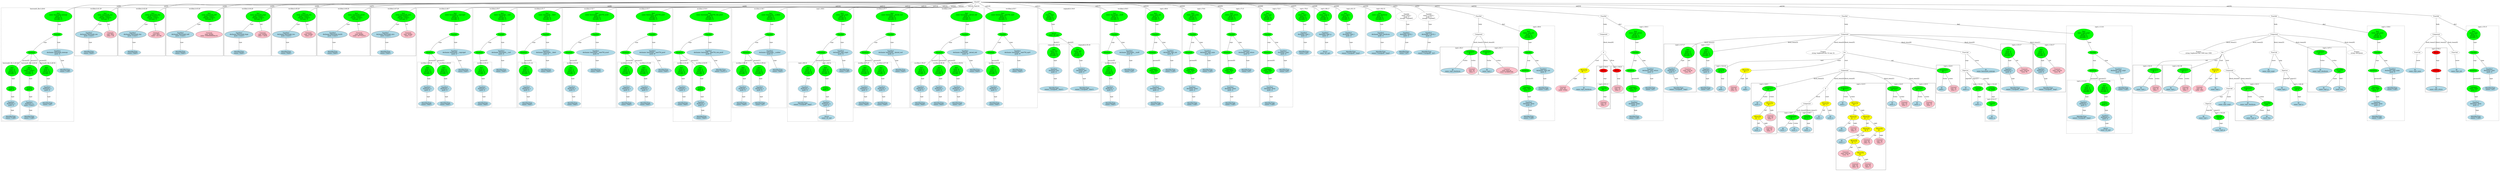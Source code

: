 strict graph "" {
	graph [bb="0,0,21491,1781.4"];
	node [label="\N"];
	subgraph cluster409 {
		graph [bb="20855,822.33,21037,1285",
			label="isqrt.c:155:3",
			lheight=0.21,
			lp="20946,1273.5",
			lwidth=0.96
		];
		411	[fillcolor=lightblue,
			height=0.74639,
			label="ID
name: isqrt_return",
			pos="20946,857.2",
			style=filled,
			width=2.2981];
		410	[fillcolor=red,
			height=0.5,
			label=FuncCall,
			pos="20946,1046.6",
			style=filled,
			width=1.1916];
		410 -- 411	[label=name,
			lp="20962,962.39",
			pos="20946,1028.3 20946,995.31 20946,923.25 20946,884.35"];
		409	[fillcolor=red,
			height=0.5,
			label=Return,
			pos="20946,1236",
			style=filled,
			width=0.95686];
		409 -- 410	[label=expr,
			lp="20958,1151.8",
			pos="20946,1217.7 20946,1182 20946,1100.5 20946,1064.8"];
	}
	subgraph cluster258 {
		graph [bb="13764,646.16,13890,1095.6",
			label="isqrt.c:105:5",
			lheight=0.21,
			lp="13827,1084.1",
			lwidth=0.96
		];
		subgraph cluster259 {
			graph [bb="13772,654.16,13882,915.07",
				label="isqrt.c:105:13",
				lheight=0.21,
				lp="13827,903.57",
				lwidth=1.06,
				style=dashed
			];
			260	[fillcolor=pink,
				height=1.041,
				label="Constant
type: int
value: 1",
				pos="13827,699.64",
				style=filled,
				width=1.2767];
			259	[fillcolor=green,
				height=0.74639,
				label="UnaryOp
op: -",
				pos="13827,857.2",
				style=filled,
				width=1.316];
			259 -- 260	[label=expr,
				lp="13840,773.01",
				pos="13827,830.16 13827,804.73 13827,765.8 13827,737.25"];
		}
		258	[fillcolor=red,
			height=0.5,
			label=Return,
			pos="13816,1046.6",
			style=filled,
			width=0.95686];
		258 -- 259	[label=expr,
			lp="13834,962.39",
			pos="13817,1028.3 13819,995.31 13823,923.25 13825,884.35"];
	}
	subgraph cluster390 {
		graph [bb="19858,822.33,20186,1293.8",
			label="isqrt.c:147:3",
			lheight=0.21,
			lp="20022,1282.3",
			lwidth=0.96
		];
		391	[fillcolor=lightblue,
			height=0.74639,
			label="ID
name: isqrt_checksum",
			pos="19965,1046.6",
			style=filled,
			width=2.7499];
		390	[fillcolor=green,
			height=0.74639,
			label="Assignment
op: +=",
			pos="19965,1236",
			style=filled,
			width=1.6106];
		390 -- 391	[label=lvalue,
			lp="19982,1151.8",
			pos="19965,1208.9 19965,1173.2 19965,1109.5 19965,1073.7"];
		392	[fillcolor=green,
			height=0.74639,
			label="StructRef
type: .",
			pos="20130,1046.6",
			style=filled,
			width=1.3356];
		390 -- 392	[label=rvalue,
			lp="20083,1151.8",
			pos="19994,1212.4 20016,1193.5 20049,1165 20073,1136.3 20090,1116.3 20106,1090.9 20116,1072.5"];
		393	[fillcolor=lightblue,
			height=0.74639,
			label="ID
name: isqrt_q",
			pos="19989,857.2",
			style=filled,
			width=1.8071];
		392 -- 393	[label=name,
			lp="20088,962.39",
			pos="20112,1021.5 20085,985.78 20035,919.25 20008,883.11"];
		394	[fillcolor=lightblue,
			height=0.74639,
			label="ID
name: frac",
			pos="20125,857.2",
			style=filled,
			width=1.4731];
		392 -- 394	[label=field,
			lp="20140,962.39",
			pos="20129,1019.5 20128,983.82 20127,920.07 20126,884.33"];
	}
	subgraph cluster396 {
		graph [bb="21199,522.42,21483,1515",
			label="isqrt.c:151:5",
			lheight=0.21,
			lp="21341,1503.5",
			lwidth=0.96,
			style=dashed
		];
		401	[fillcolor=lightblue,
			height=0.74639,
			label="IdentifierType
names: ['void']",
			pos="21282,557.29",
			style="filled,dashed",
			width=1.9053];
		400	[fillcolor=lightblue,
			height=1.041,
			label="TypeDecl
declname: None
quals: []",
			pos="21282,699.64",
			style="filled,dashed",
			width=2.082];
		400 -- 401	[label=type,
			lp="21294,630.66",
			pos="21282,662.13 21282,637.76 21282,606.3 21282,584.42"];
		399	[fillcolor=green,
			height=1.041,
			label="Typename
name: None
quals: []",
			pos="21266,857.2",
			style="filled,dashed",
			width=1.6303];
		399 -- 400	[label=type,
			lp="21286,773.01",
			pos="21270,819.72 21272,794.85 21276,762.03 21278,737.15"];
		398	[fillcolor=green,
			height=0.5,
			label=ParamList,
			pos="21262,1046.6",
			style="filled,dashed",
			width=1.3179];
		398 -- 399	[label="params[0]",
			lp="21291,962.39",
			pos="21262,1028.3 21263,998.11 21264,935.24 21265,894.97"];
		397	[fillcolor=green,
			height=0.5,
			label=FuncDecl,
			pos="21265,1236",
			style="filled,dashed",
			width=1.2457];
		397 -- 398	[label=args,
			lp="21274,1151.8",
			pos="21265,1217.7 21264,1182 21263,1100.5 21262,1064.8"];
		402	[fillcolor=lightblue,
			height=1.041,
			label="TypeDecl
declname: main
quals: []",
			pos="21401,1046.6",
			style="filled,dashed",
			width=2.0428];
		397 -- 402	[label=type,
			lp="21340,1151.8",
			pos="21277,1218.3 21299,1187.9 21347,1122.6 21376,1082.1"];
		403	[fillcolor=lightblue,
			height=0.74639,
			label="IdentifierType
names: ['int']",
			pos="21409,857.2",
			style="filled,dashed",
			width=1.8463];
		402 -- 403	[label=type,
			lp="21416,962.39",
			pos="21403,1009 21404,972.26 21407,916.56 21408,884.13"];
		396	[fillcolor=green,
			height=1.6303,
			label="Decl
name: main
quals: []
storage: []
funcspec: []",
			pos="21265,1425.3",
			style="filled,dashed",
			width=1.6106];
		396 -- 397	[label=type,
			lp="21277,1341.1",
			pos="21265,1366.6 21265,1327.9 21265,1279.5 21265,1254.2"];
	}
	subgraph cluster262 {
		graph [bb="17774,388.47,18334,1515",
			label="isqrt.c:113:6",
			lheight=0.21,
			lp="18054,1503.5",
			lwidth=0.96,
			style=dashed
		];
		subgraph cluster265 {
			graph [bb="17782,522.42,18022,946.89",
				label="isqrt.c:113:33",
				lheight=0.21,
				lp="17902,935.39",
				lwidth=1.06,
				style=dashed
			];
			267	[fillcolor=lightblue,
				height=0.74639,
				label="IdentifierType
names: ['unsigned', 'long']",
				pos="17902,557.29",
				style="filled,dashed",
				width=3.1034];
			266	[fillcolor=lightblue,
				height=1.041,
				label="TypeDecl
declname: x
quals: []",
				pos="17919,699.64",
				style="filled,dashed",
				width=1.6303];
			266 -- 267	[label=type,
				lp="17924,630.66",
				pos="17915,662.13 17912,637.76 17908,606.3 17905,584.42"];
			265	[fillcolor=green,
				height=1.6303,
				label="Decl
name: x
quals: []
storage: []
funcspec: []",
				pos="17949,857.2",
				style="filled,dashed",
				width=1.591];
			265 -- 266	[label=type,
				lp="17946,773.01",
				pos="17938,799.16 17934,778.34 17930,755.4 17926,736.89"];
		}
		subgraph cluster268 {
			graph [bb="18030,396.47,18180,946.89",
				label="isqrt.c:113:52",
				lheight=0.21,
				lp="18105,935.39",
				lwidth=1.06,
				style=dashed
			];
			271	[fillcolor=lightblue,
				height=0.74639,
				label="Struct
name: int_sqrt",
				pos="18105,431.34",
				style="filled,dashed",
				width=1.866];
			270	[fillcolor=lightblue,
				height=1.041,
				label="TypeDecl
declname: q
quals: []",
				pos="18101,557.29",
				style="filled,dashed",
				width=1.6303];
			270 -- 271	[label=type,
				lp="18116,494.31",
				pos="18102,519.77 18103,500.06 18104,476.19 18104,458.38"];
			269	[fillcolor=green,
				height=0.74639,
				label="PtrDecl
quals: []",
				pos="18097,699.64",
				style="filled,dashed",
				width=1.2178];
			269 -- 270	[label=type,
				lp="18112,630.66",
				pos="18098,672.57 18098,650.69 18099,619.19 18100,594.8"];
			268	[fillcolor=green,
				height=1.6303,
				label="Decl
name: q
quals: []
storage: []
funcspec: []",
				pos="18096,857.2",
				style="filled,dashed",
				width=1.591];
			268 -- 269	[label=type,
				lp="18109,773.01",
				pos="18096,798.27 18097,773.74 18097,746.38 18097,726.88"];
		}
		264	[fillcolor=green,
			height=0.5,
			label=ParamList,
			pos="17999,1046.6",
			style="filled,dashed",
			width=1.3179];
		264 -- 265	[label="params[0]",
			lp="18007,962.39",
			pos="17994,1028.6 17988,1003 17974,953.4 17964,914.26"];
		264 -- 268	[label="params[1]",
			lp="18074,962.39",
			pos="18008,1028.8 18016,1013.5 18028,990.2 18039,969.89 18049,950.28 18060,928.66 18070,909.71"];
		263	[fillcolor=green,
			height=0.5,
			label=FuncDecl,
			pos="17999,1236",
			style="filled,dashed",
			width=1.2457];
		263 -- 264	[label=args,
			lp="18010,1151.8",
			pos="17999,1217.7 17999,1182 17999,1100.5 17999,1064.8"];
		272	[fillcolor=lightblue,
			height=1.041,
			label="TypeDecl
declname: isqrt_usqrt
quals: []",
			pos="18215,1046.6",
			style="filled,dashed",
			width=2.632];
		263 -- 272	[label=type,
			lp="18113,1151.8",
			pos="18017,1219.3 18052,1189 18129,1121.9 18176,1081.1"];
		273	[fillcolor=lightblue,
			height=0.74639,
			label="IdentifierType
names: ['void']",
			pos="18257,857.2",
			style="filled,dashed",
			width=1.9053];
		272 -- 273	[label=type,
			lp="18247,962.39",
			pos="18223,1009 18231,972.26 18244,916.56 18251,884.13"];
		262	[fillcolor=green,
			height=1.6303,
			label="Decl
name: isqrt_usqrt
quals: []
storage: []
funcspec: []",
			pos="17920,1425.3",
			style="filled,dashed",
			width=2.1999];
		262 -- 263	[label=type,
			lp="17970,1341.1",
			pos="17943,1369.1 17960,1329.8 17981,1279.6 17992,1253.9"];
	}
	subgraph cluster275 {
		graph [bb="17206,822.33,17484,1325.6",
			label="isqrt.c:115:17",
			lheight=0.21,
			lp="17345,1314.1",
			lwidth=1.06
		];
		277	[fillcolor=lightblue,
			height=0.74639,
			label="IdentifierType
names: ['unsigned', 'long']",
			pos="17326,857.2",
			style="filled,dashed",
			width=3.1034];
		276	[fillcolor=lightblue,
			height=1.041,
			label="TypeDecl
declname: a
quals: []",
			pos="17273,1046.6",
			style=filled,
			width=1.6303];
		276 -- 277	[label=type,
			lp="17310,962.39",
			pos="17283,1009.4 17294,972.76 17309,916.84 17319,884.26"];
		275	[fillcolor=green,
			height=1.6303,
			label="Decl
name: a
quals: []
storage: []
funcspec: []",
			pos="17273,1236",
			style=filled,
			width=1.591];
		275 -- 276	[label=type,
			lp="17285,1151.8",
			pos="17273,1177.2 17273,1146.9 17273,1110.6 17273,1084.2"];
		278	[fillcolor=pink,
			height=1.041,
			label="Constant
type: long int
value: 0L",
			pos="17413,1046.6",
			style=filled,
			width=1.7481];
		275 -- 278	[label=init,
			lp="17348,1151.8",
			pos="17308,1188.6 17333,1155.3 17366,1111 17388,1081"];
	}
	subgraph cluster279 {
		graph [bb="17492,822.33,17766,1325.6",
			label="isqrt.c:116:17",
			lheight=0.21,
			lp="17629,1314.1",
			lwidth=1.06
		];
		281	[fillcolor=lightblue,
			height=0.74639,
			label="IdentifierType
names: ['unsigned', 'long']",
			pos="17612,857.2",
			style="filled,dashed",
			width=3.1034];
		280	[fillcolor=lightblue,
			height=1.041,
			label="TypeDecl
declname: r
quals: []",
			pos="17557,1046.6",
			style=filled,
			width=1.591];
		280 -- 281	[label=type,
			lp="17595,962.39",
			pos="17568,1009.4 17578,972.76 17595,916.84 17604,884.26"];
		279	[fillcolor=green,
			height=1.6303,
			label="Decl
name: r
quals: []
storage: []
funcspec: []",
			pos="17557,1236",
			style=filled,
			width=1.591];
		279 -- 280	[label=type,
			lp="17569,1151.8",
			pos="17557,1177.2 17557,1146.9 17557,1110.6 17557,1084.2"];
		282	[fillcolor=pink,
			height=1.041,
			label="Constant
type: long int
value: 0L",
			pos="17695,1046.6",
			style=filled,
			width=1.7481];
		279 -- 282	[label=init,
			lp="17632,1151.8",
			pos="17591,1188.6 17616,1155.4 17648,1111.3 17670,1081.3"];
	}
	subgraph cluster283 {
		graph [bb="14232,822.33,14510,1325.6",
			label="isqrt.c:117:17",
			lheight=0.21,
			lp="14371,1314.1",
			lwidth=1.06
		];
		285	[fillcolor=lightblue,
			height=0.74639,
			label="IdentifierType
names: ['unsigned', 'long']",
			pos="14352,857.2",
			style="filled,dashed",
			width=3.1034];
		284	[fillcolor=lightblue,
			height=1.041,
			label="TypeDecl
declname: e
quals: []",
			pos="14299,1046.6",
			style=filled,
			width=1.6303];
		284 -- 285	[label=type,
			lp="14336,962.39",
			pos="14309,1009.4 14320,972.76 14335,916.84 14345,884.26"];
		283	[fillcolor=green,
			height=1.6303,
			label="Decl
name: e
quals: []
storage: []
funcspec: []",
			pos="14439,1236",
			style=filled,
			width=1.591];
		283 -- 284	[label=type,
			lp="14394,1151.8",
			pos="14404,1188.6 14379,1155.1 14346,1110.7 14324,1080.7"];
		286	[fillcolor=pink,
			height=1.041,
			label="Constant
type: long int
value: 0L",
			pos="14439,1046.6",
			style=filled,
			width=1.7481];
		283 -- 286	[label=init,
			lp="14448,1151.8",
			pos="14439,1177.2 14439,1146.9 14439,1110.6 14439,1084.2"];
	}
	subgraph cluster287 {
		graph [bb="14518,822.33,14666,1325.6",
			label="isqrt.c:119:7",
			lheight=0.21,
			lp="14592,1314.1",
			lwidth=0.96,
			style=dashed
		];
		289	[fillcolor=lightblue,
			height=0.74639,
			label="IdentifierType
names: ['int']",
			pos="14592,857.2",
			style="filled,dashed",
			width=1.8463];
		288	[fillcolor=lightblue,
			height=1.041,
			label="TypeDecl
declname: i
quals: []",
			pos="14597,1046.6",
			style="filled,dashed",
			width=1.5713];
		288 -- 289	[label=type,
			lp="14607,962.39",
			pos="14596,1009 14595,972.26 14594,916.56 14593,884.13"];
		287	[fillcolor=green,
			height=1.6303,
			label="Decl
name: i
quals: []
storage: []
funcspec: []",
			pos="14599,1236",
			style="filled,dashed",
			width=1.591];
		287 -- 288	[label=type,
			lp="14611,1151.8",
			pos="14598,1177.2 14598,1146.9 14598,1110.6 14597,1084.2"];
	}
	subgraph cluster292 {
		graph [bb="16639,811.72,16847,1104.4",
			label="isqrt.c:122:9",
			lheight=0.21,
			lp="16743,1092.9",
			lwidth=0.96
		];
		293	[fillcolor=lightblue,
			height=0.74639,
			label="ID
name: i",
			pos="16688,857.2",
			style=filled,
			width=1.1392];
		292	[fillcolor=green,
			height=0.74639,
			label="Assignment
op: =",
			pos="16705,1046.6",
			style=filled,
			width=1.6106];
		292 -- 293	[label=lvalue,
			lp="16716,962.39",
			pos="16703,1019.5 16699,983.72 16694,919.71 16690,884.03"];
		294	[fillcolor=pink,
			height=1.041,
			label="Constant
type: int
value: 0",
			pos="16793,857.2",
			style=filled,
			width=1.2767];
		292 -- 294	[label=rvalue,
			lp="16764,962.39",
			pos="16717,1019.9 16733,986.84 16760,929.22 16777,892.43"];
	}
	subgraph cluster298 {
		graph [bb="14674,822.33,14784,1104.4",
			label="isqrt.c:122:24",
			lheight=0.21,
			lp="14729,1092.9",
			lwidth=1.06
		];
		299	[fillcolor=lightblue,
			height=0.74639,
			label="ID
name: i",
			pos="14729,857.2",
			style=filled,
			width=1.1392];
		298	[fillcolor=green,
			height=0.74639,
			label="UnaryOp
op: p++",
			pos="14729,1046.6",
			style=filled,
			width=1.316];
		298 -- 299	[label=expr,
			lp="14742,962.39",
			pos="14729,1019.5 14729,983.82 14729,920.07 14729,884.33"];
	}
	subgraph cluster301 {
		graph [bb="15750,8,16193,915.07",
			label="isqrt.c:123:5",
			lheight=0.21,
			lp="15972,903.57",
			lwidth=0.96
		];
		302	[fillcolor=lightblue,
			height=0.74639,
			label="ID
name: r",
			pos="15853,699.64",
			style=filled,
			width=1.1589];
		301	[fillcolor=green,
			height=0.74639,
			label="Assignment
op: =",
			pos="15907,857.2",
			style=filled,
			width=1.6106];
		301 -- 302	[label=lvalue,
			lp="15897,773.01",
			pos="15898,830.51 15888,801.6 15872,754.92 15862,726.1"];
		303	[fillcolor=yellow,
			height=0.74639,
			label="BinaryOp
op: +",
			pos="15962,699.64",
			style=filled,
			width=1.3749];
		301 -- 303	[label=rvalue,
			lp="15955,773.01",
			pos="15916,830.51 15926,801.6 15943,754.92 15953,726.1"];
		304	[fillcolor=yellow,
			height=0.74639,
			label="BinaryOp
op: <<",
			pos="15903,557.29",
			style=filled,
			width=1.3749];
		303 -- 304	[label=left,
			lp="15946,630.66",
			pos="15951,673.22 15941,647.94 15924,609.37 15914,583.99"];
		307	[fillcolor=yellow,
			height=0.74639,
			label="BinaryOp
op: >>",
			pos="16020,557.29",
			style=filled,
			width=1.3749];
		303 -- 307	[label=right,
			lp="16006,630.66",
			pos="15973,673.22 15983,647.94 15999,609.37 16009,583.99"];
		305	[fillcolor=lightblue,
			height=0.74639,
			label="ID
name: r",
			pos="15800,431.34",
			style=filled,
			width=1.1589];
		304 -- 305	[label=left,
			lp="15868,494.31",
			pos="15883,532.39 15865,510.16 15837,477.26 15819,455.32"];
		306	[fillcolor=pink,
			height=1.041,
			label="Constant
type: int
value: 2",
			pos="15906,431.34",
			style=filled,
			width=1.2767];
		304 -- 306	[label=right,
			lp="15918,494.31",
			pos="15904,530.31 15904,512.56 15905,488.78 15905,469.1"];
		308	[fillcolor=yellow,
			height=0.74639,
			label="BinaryOp
op: &",
			pos="16019,431.34",
			style=filled,
			width=1.3749];
		307 -- 308	[label=left,
			lp="16030,494.31",
			pos="16020,530.31 16020,509.15 16019,479.43 16019,458.29"];
		315	[fillcolor=yellow,
			height=0.74639,
			label="BinaryOp
op: -",
			pos="16136,431.34",
			style=filled,
			width=1.3749];
		307 -- 315	[label=right,
			lp="16098,494.31",
			pos="16042,532.98 16063,510.81 16094,477.67 16114,455.55"];
		309	[fillcolor=lightblue,
			height=0.74639,
			label="ID
name: x",
			pos="15802,305.38",
			style=filled,
			width=1.1982];
		308 -- 309	[label=left,
			lp="15946,368.36",
			pos="15993,408.17 15983,400.49 15972,392.23 15961,385.86 15955,382.7 15861,345.87 15855,342.86 15846,338.09 15837,332.17 15829,326.49"];
		310	[fillcolor=yellow,
			height=0.74639,
			label="BinaryOp
op: <<",
			pos="15913,305.38",
			style=filled,
			width=1.3749];
		308 -- 310	[label=right,
			lp="15986,368.36",
			pos="15999,406.73 15980,384.81 15952,352.35 15933,330.32"];
		316	[fillcolor=pink,
			height=1.041,
			label="Constant
type: int
value: 32",
			pos="16028,305.38",
			style=filled,
			width=1.316];
		315 -- 316	[label=left,
			lp="16098,368.36",
			pos="16115,406.73 16098,386.92 16073,358.49 16055,336.95"];
		317	[fillcolor=pink,
			height=1.041,
			label="Constant
type: int
value: 2",
			pos="16139,305.38",
			style=filled,
			width=1.2767];
		315 -- 317	[label=right,
			lp="16151,368.36",
			pos="16137,404.35 16137,386.6 16138,362.83 16138,343.15"];
		311	[fillcolor=pink,
			height=1.041,
			label="Constant
type: long int
value: 3L",
			pos="15846,179.43",
			style=filled,
			width=1.7481];
		310 -- 311	[label=left,
			lp="15894,242.41",
			pos="15899,279.3 15889,260.91 15876,235.7 15865,215.34"];
		312	[fillcolor=yellow,
			height=0.74639,
			label="BinaryOp
op: -",
			pos="15976,179.43",
			style=filled,
			width=1.3749];
		310 -- 312	[label=right,
			lp="15962,242.41",
			pos="15926,279.3 15937,257.79 15952,226.97 15963,205.48"];
		313	[fillcolor=pink,
			height=1.041,
			label="Constant
type: int
value: 32",
			pos="15929,53.477",
			style=filled,
			width=1.316];
		312 -- 313	[label=left,
			lp="15966,116.45",
			pos="15966,153.05 15959,134.77 15950,109.89 15942,89.692"];
		314	[fillcolor=pink,
			height=1.041,
			label="Constant
type: int
value: 2",
			pos="16040,53.477",
			style=filled,
			width=1.2767];
		312 -- 314	[label=right,
			lp="16025,116.45",
			pos="15989,153.35 15999,134.67 16012,108.97 16022,88.45"];
	}
	subgraph cluster318 {
		graph [bb="16201,654.16,16413,915.07",
			label="isqrt.c:124:5",
			lheight=0.21,
			lp="16307,903.57",
			lwidth=0.96
		];
		319	[fillcolor=lightblue,
			height=0.74639,
			label="ID
name: x",
			pos="16252,699.64",
			style=filled,
			width=1.1982];
		318	[fillcolor=green,
			height=0.74639,
			label="Assignment
op: <<=",
			pos="16267,857.2",
			style=filled,
			width=1.6106];
		318 -- 319	[label=lvalue,
			lp="16277,773.01",
			pos="16264,830.16 16262,801.36 16257,755.23 16254,726.5"];
		320	[fillcolor=pink,
			height=1.041,
			label="Constant
type: int
value: 2",
			pos="16359,699.64",
			style=filled,
			width=1.2767];
		318 -- 320	[label=rvalue,
			lp="16336,773.01",
			pos="16282,831.2 16297,804.75 16322,762.87 16339,733.7"];
	}
	subgraph cluster321 {
		graph [bb="16421,654.16,16631,915.07",
			label="isqrt.c:125:5",
			lheight=0.21,
			lp="16526,903.57",
			lwidth=0.96
		];
		322	[fillcolor=lightblue,
			height=0.74639,
			label="ID
name: a",
			pos="16471,699.64",
			style=filled,
			width=1.1785];
		321	[fillcolor=green,
			height=0.74639,
			label="Assignment
op: <<=",
			pos="16487,857.2",
			style=filled,
			width=1.6106];
		321 -- 322	[label=lvalue,
			lp="16496,773.01",
			pos="16484,830.16 16481,801.36 16477,755.23 16474,726.5"];
		323	[fillcolor=pink,
			height=1.041,
			label="Constant
type: int
value: 1",
			pos="16577,699.64",
			style=filled,
			width=1.2767];
		321 -- 323	[label=rvalue,
			lp="16555,773.01",
			pos="16502,830.86 16517,804.43 16541,762.87 16558,733.84"];
	}
	subgraph cluster324 {
		graph [bb="14994,385.86,15218,915.07",
			label="isqrt.c:126:5",
			lheight=0.21,
			lp="15106,903.57",
			lwidth=0.96
		];
		325	[fillcolor=lightblue,
			height=0.74639,
			label="ID
name: e",
			pos="15047,699.64",
			style=filled,
			width=1.1785];
		324	[fillcolor=green,
			height=0.74639,
			label="Assignment
op: =",
			pos="15152,857.2",
			style=filled,
			width=1.6106];
		324 -- 325	[label=lvalue,
			lp="15117,773.01",
			pos="15135,831.2 15115,801.83 15083,753.44 15063,724.55"];
		326	[fillcolor=yellow,
			height=0.74639,
			label="BinaryOp
op: +",
			pos="15157,699.64",
			style=filled,
			width=1.3749];
		324 -- 326	[label=rvalue,
			lp="15172,773.01",
			pos="15153,830.16 15154,801.44 15155,755.51 15156,726.76"];
		327	[fillcolor=yellow,
			height=0.74639,
			label="BinaryOp
op: <<",
			pos="15051,557.29",
			style=filled,
			width=1.3749];
		326 -- 327	[label=left,
			lp="15120,630.66",
			pos="15139,674.51 15119,648.8 15089,608.34 15069,582.57"];
		330	[fillcolor=pink,
			height=1.041,
			label="Constant
type: int
value: 1",
			pos="15164,557.29",
			style=filled,
			width=1.2767];
		326 -- 330	[label=right,
			lp="15174,630.66",
			pos="15158,672.57 15159,650.69 15161,619.19 15162,594.8"];
		328	[fillcolor=lightblue,
			height=0.74639,
			label="ID
name: a",
			pos="15047,431.34",
			style=filled,
			width=1.1785];
		327 -- 328	[label=left,
			lp="15060,494.31",
			pos="15050,530.31 15049,509.15 15049,479.43 15048,458.29"];
		329	[fillcolor=pink,
			height=1.041,
			label="Constant
type: int
value: 1",
			pos="15153,431.34",
			style=filled,
			width=1.2767];
		327 -- 329	[label=right,
			lp="15122,494.31",
			pos="15071,532.39 15087,512.69 15110,484.62 15128,463.22"];
	}
	subgraph cluster336 {
		graph [bb="15226,396.47,15428,615.16",
			label="isqrt.c:128:7",
			lheight=0.21,
			lp="15327,603.66",
			lwidth=0.96
		];
		337	[fillcolor=lightblue,
			height=0.74639,
			label="ID
name: r",
			pos="15276,431.34",
			style=filled,
			width=1.1589];
		336	[fillcolor=green,
			height=0.74639,
			label="Assignment
op: -=",
			pos="15362,557.29",
			style=filled,
			width=1.6106];
		336 -- 337	[label=lvalue,
			lp="15342,494.31",
			pos="15345,531.5 15330,509.6 15308,477.87 15293,456.24"];
		338	[fillcolor=lightblue,
			height=0.74639,
			label="ID
name: e",
			pos="15378,431.34",
			style=filled,
			width=1.1785];
		336 -- 338	[label=rvalue,
			lp="15388,494.31",
			pos="15365,530.31 15368,509.15 15372,479.43 15375,458.29"];
	}
	subgraph cluster339 {
		graph [bb="15436,396.47,15546,615.16",
			label="isqrt.c:129:7",
			lheight=0.21,
			lp="15491,603.66",
			lwidth=0.96
		];
		340	[fillcolor=lightblue,
			height=0.74639,
			label="ID
name: a",
			pos="15491,431.34",
			style=filled,
			width=1.1785];
		339	[fillcolor=green,
			height=0.74639,
			label="UnaryOp
op: p++",
			pos="15491,557.29",
			style=filled,
			width=1.316];
		339 -- 340	[label=expr,
			lp="15504,494.31",
			pos="15491,530.31 15491,509.15 15491,479.43 15491,458.29"];
	}
	subgraph cluster345 {
		graph [bb="16954,664.77,17064,915.07",
			label="isqrt.c:132:25",
			lheight=0.21,
			lp="17009,903.57",
			lwidth=1.06,
			style=dashed
		];
		346	[fillcolor=lightblue,
			height=0.74639,
			label="ID
name: a",
			pos="17009,699.64",
			style="filled,dashed",
			width=1.1785];
		345	[fillcolor=green,
			height=0.74639,
			label="UnaryOp
op: &",
			pos="17009,857.2",
			style="filled,dashed",
			width=1.316];
		345 -- 346	[label=expr,
			lp="17022,773.01",
			pos="17009,830.16 17009,801.44 17009,755.51 17009,726.76"];
	}
	subgraph cluster347 {
		graph [bb="17072,514.42,17198,915.07",
			label="isqrt.c:132:28",
			lheight=0.21,
			lp="17135,903.57",
			lwidth=1.06,
			style=dashed
		];
		subgraph cluster348 {
			graph [bb="17080,522.42,17190,757.51",
				label="isqrt.c:132:37",
				lheight=0.21,
				lp="17135,746.01",
				lwidth=1.06,
				style=dashed
			];
			349	[fillcolor=lightblue,
				height=0.74639,
				label="ID
name: q",
				pos="17135,557.29",
				style="filled,dashed",
				width=1.1982];
			348	[fillcolor=green,
				height=0.74639,
				label="UnaryOp
op: *",
				pos="17135,699.64",
				style="filled,dashed",
				width=1.316];
			348 -- 349	[label=expr,
				lp="17148,630.66",
				pos="17135,672.57 17135,647.36 17135,609.38 17135,584.22"];
		}
		347	[fillcolor=green,
			height=0.74639,
			label="UnaryOp
op: sizeof",
			pos="17132,857.2",
			style="filled,dashed",
			width=1.3749];
		347 -- 348	[label=expr,
			lp="17146,773.01",
			pos="17133,830.16 17133,801.44 17134,755.51 17134,726.76"];
	}
	subgraph cluster351 {
		graph [bb="20358,522.42,20677,1515",
			label="isqrt.c:136:6",
			lheight=0.21,
			lp="20518,1503.5",
			lwidth=0.96,
			style=dashed
		];
		356	[fillcolor=lightblue,
			height=0.74639,
			label="IdentifierType
names: ['void']",
			pos="20441,557.29",
			style="filled,dashed",
			width=1.9053];
		355	[fillcolor=lightblue,
			height=1.041,
			label="TypeDecl
declname: None
quals: []",
			pos="20441,699.64",
			style="filled,dashed",
			width=2.082];
		355 -- 356	[label=type,
			lp="20453,630.66",
			pos="20441,662.13 20441,637.76 20441,606.3 20441,584.42"];
		354	[fillcolor=green,
			height=1.041,
			label="Typename
name: None
quals: []",
			pos="20427,857.2",
			style="filled,dashed",
			width=1.6303];
		354 -- 355	[label=type,
			lp="20447,773.01",
			pos="20430,819.72 20433,794.85 20435,762.03 20438,737.15"];
		353	[fillcolor=green,
			height=0.5,
			label=ParamList,
			pos="20413,1046.6",
			style="filled,dashed",
			width=1.3179];
		353 -- 354	[label="params[0]",
			lp="20448,962.39",
			pos="20414,1028.3 20417,998.11 20421,935.24 20424,894.97"];
		352	[fillcolor=green,
			height=0.5,
			label=FuncDecl,
			pos="20446,1236",
			style="filled,dashed",
			width=1.2457];
		352 -- 353	[label=args,
			lp="20444,1151.8",
			pos="20443,1217.7 20437,1181.9 20422,1100.1 20416,1064.6"];
		357	[fillcolor=lightblue,
			height=1.041,
			label="TypeDecl
declname: isqrt_main
quals: []",
			pos="20574,1046.6",
			style="filled,dashed",
			width=2.6517];
		352 -- 357	[label=type,
			lp="20519,1151.8",
			pos="20457,1218.3 20478,1188.1 20522,1123.3 20550,1082.8"];
		358	[fillcolor=lightblue,
			height=0.74639,
			label="IdentifierType
names: ['void']",
			pos="20574,857.2",
			style="filled,dashed",
			width=1.9053];
		357 -- 358	[label=type,
			lp="20586,962.39",
			pos="20574,1009 20574,972.26 20574,916.56 20574,884.13"];
		351	[fillcolor=green,
			height=1.6303,
			label="Decl
name: isqrt_main
quals: []
storage: []
funcspec: []",
			pos="20446,1425.3",
			style="filled,dashed",
			width=2.2195];
		351 -- 352	[label=type,
			lp="20458,1341.1",
			pos="20446,1366.6 20446,1327.9 20446,1279.5 20446,1254.2"];
	}
	subgraph cluster363 {
		graph [bb="18342,811.72,18594,1104.4",
			label="isqrt.c:141:9",
			lheight=0.21,
			lp="18468,1092.9",
			lwidth=0.96
		];
		364	[fillcolor=lightblue,
			height=0.74639,
			label="ID
name: isqrt_i",
			pos="18413,857.2",
			style=filled,
			width=1.7481];
		363	[fillcolor=green,
			height=0.74639,
			label="Assignment
op: =",
			pos="18528,1046.6",
			style=filled,
			width=1.6106];
		363 -- 364	[label=lvalue,
			lp="18498,962.39",
			pos="18512,1020.3 18490,984.44 18450,919.17 18428,883.37"];
		365	[fillcolor=pink,
			height=1.041,
			label="Constant
type: int
value: 1",
			pos="18540,857.2",
			style=filled,
			width=1.2767];
		363 -- 365	[label=rvalue,
			lp="18551,962.39",
			pos="18530,1019.5 18532,987.04 18535,931.34 18538,894.64"];
	}
	subgraph cluster369 {
		graph [bb="18602,811.72,18854,1104.4",
			label="isqrt.c:141:38",
			lheight=0.21,
			lp="18728,1092.9",
			lwidth=1.06
		];
		370	[fillcolor=lightblue,
			height=0.74639,
			label="ID
name: isqrt_i",
			pos="18673,857.2",
			style=filled,
			width=1.7481];
		369	[fillcolor=green,
			height=0.74639,
			label="Assignment
op: +=",
			pos="18788,1046.6",
			style=filled,
			width=1.6106];
		369 -- 370	[label=lvalue,
			lp="18758,962.39",
			pos="18772,1020.3 18750,984.44 18710,919.17 18688,883.37"];
		371	[fillcolor=pink,
			height=1.041,
			label="Constant
type: int
value: 1",
			pos="18800,857.2",
			style=filled,
			width=1.2767];
		369 -- 371	[label=rvalue,
			lp="18811,962.39",
			pos="18790,1019.5 18792,987.04 18795,931.34 18798,894.64"];
	}
	subgraph cluster377 {
		graph [bb="19034,396.47,19180,615.16",
			label="isqrt.c:142:28",
			lheight=0.21,
			lp="19107,603.66",
			lwidth=1.06,
			style=dashed
		];
		378	[fillcolor=lightblue,
			height=0.74639,
			label="ID
name: isqrt_q",
			pos="19107,431.34",
			style="filled,dashed",
			width=1.8071];
		377	[fillcolor=green,
			height=0.74639,
			label="UnaryOp
op: &",
			pos="19099,557.29",
			style="filled,dashed",
			width=1.316];
		377 -- 378	[label=expr,
			lp="19116,494.31",
			pos="19101,530.31 19102,509.15 19104,479.43 19105,458.29"];
	}
	subgraph cluster379 {
		graph [bb="19234,522.42,19562,915.07",
			label="isqrt.c:143:5",
			lheight=0.21,
			lp="19398,903.57",
			lwidth=0.96
		];
		380	[fillcolor=lightblue,
			height=0.74639,
			label="ID
name: isqrt_checksum",
			pos="19341,699.64",
			style=filled,
			width=2.7499];
		379	[fillcolor=green,
			height=0.74639,
			label="Assignment
op: +=",
			pos="19341,857.2",
			style=filled,
			width=1.6106];
		379 -- 380	[label=lvalue,
			lp="19358,773.01",
			pos="19341,830.16 19341,801.44 19341,755.51 19341,726.76"];
		381	[fillcolor=green,
			height=0.74639,
			label="StructRef
type: .",
			pos="19506,699.64",
			style=filled,
			width=1.3356];
		379 -- 381	[label=rvalue,
			lp="19458,773.01",
			pos="19367,832.98 19389,813.18 19421,783.82 19449,757.51 19461,746.5 19473,734.02 19483,723.56"];
		382	[fillcolor=lightblue,
			height=0.74639,
			label="ID
name: isqrt_q",
			pos="19365,557.29",
			style=filled,
			width=1.8071];
		381 -- 382	[label=name,
			lp="19460,630.66",
			pos="19483,675.78 19457,650.14 19416,608.75 19389,582.55"];
		383	[fillcolor=lightblue,
			height=0.74639,
			label="ID
name: frac",
			pos="19501,557.29",
			style=filled,
			width=1.4731];
		381 -- 383	[label=field,
			lp="19516,630.66",
			pos="19505,672.57 19504,647.36 19503,609.38 19502,584.22"];
	}
	subgraph cluster2 {
		graph [bb="8,514.42,642,1704.4",
			label="basicmath_libc.h:26:6",
			lheight=0.21,
			lp="325,1692.9",
			lwidth=1.68,
			style=dashed
		];
		subgraph cluster5 {
			graph [bb="16,522.42,170,1136.3",
				label="basicmath_libc.h:26:29",
				lheight=0.21,
				lp="93,1124.8",
				lwidth=1.78,
				style=dashed
			];
			8	[fillcolor=lightblue,
				height=0.74639,
				label="IdentifierType
names: ['void']",
				pos="93,557.29",
				style="filled,dashed",
				width=1.9053];
			7	[fillcolor=lightblue,
				height=1.041,
				label="TypeDecl
declname: a
quals: []",
				pos="95,699.64",
				style="filled,dashed",
				width=1.6303];
			7 -- 8	[label=type,
				lp="107,630.66",
				pos="94.48,662.13 94.133,637.76 93.684,606.3 93.372,584.42"];
			6	[fillcolor=green,
				height=0.74639,
				label="PtrDecl
quals: []",
				pos="98,857.2",
				style="filled,dashed",
				width=1.2178];
			6 -- 7	[label=type,
				lp="109,773.01",
				pos="97.498,830.16 97.007,804.73 96.257,765.8 95.706,737.25"];
			5	[fillcolor=green,
				height=1.6303,
				label="Decl
name: a
quals: []
storage: []
funcspec: []",
				pos="104,1046.6",
				style="filled,dashed",
				width=1.591];
			5 -- 6	[label=type,
				lp="114,962.39",
				pos="102.15,987.83 101.04,953.2 99.686,910.86 98.833,884.2"];
		}
		subgraph cluster9 {
			graph [bb="178,522.42,332,1136.3",
				label="basicmath_libc.h:26:44",
				lheight=0.21,
				lp="255,1124.8",
				lwidth=1.78,
				style=dashed
			];
			12	[fillcolor=lightblue,
				height=0.74639,
				label="IdentifierType
names: ['void']",
				pos="255,557.29",
				style="filled,dashed",
				width=1.9053];
			11	[fillcolor=lightblue,
				height=1.041,
				label="TypeDecl
declname: b
quals: ['const']",
				pos="255,699.64",
				style="filled,dashed",
				width=1.866];
			11 -- 12	[label=type,
				lp="267,630.66",
				pos="255,662.13 255,637.76 255,606.3 255,584.42"];
			10	[fillcolor=green,
				height=0.74639,
				label="PtrDecl
quals: []",
				pos="255,857.2",
				style="filled,dashed",
				width=1.2178];
			10 -- 11	[label=type,
				lp="267,773.01",
				pos="255,830.16 255,804.73 255,765.8 255,737.25"];
			9	[fillcolor=green,
				height=1.6303,
				label="Decl
name: b
quals: ['const']
storage: []
funcspec: []",
				pos="257,1046.6",
				style="filled,dashed",
				width=1.866];
			9 -- 10	[label=type,
				lp="269,962.39",
				pos="256.38,987.83 256.01,953.2 255.56,910.86 255.28,884.2"];
		}
		subgraph cluster13 {
			graph [bb="340,664.77,488,1136.3",
				label="basicmath_libc.h:26:52",
				lheight=0.21,
				lp="414,1124.8",
				lwidth=1.78,
				style=dashed
			];
			15	[fillcolor=lightblue,
				height=0.74639,
				label="IdentifierType
names: ['int']",
				pos="414,699.64",
				style="filled,dashed",
				width=1.8463];
			14	[fillcolor=lightblue,
				height=1.041,
				label="TypeDecl
declname: c
quals: []",
				pos="410,857.2",
				style="filled,dashed",
				width=1.6303];
			14 -- 15	[label=type,
				lp="425,773.01",
				pos="410.94,819.72 411.67,791.17 412.68,752.14 413.33,726.67"];
			13	[fillcolor=green,
				height=1.6303,
				label="Decl
name: c
quals: []
storage: []
funcspec: []",
				pos="406,1046.6",
				style="filled,dashed",
				width=1.591];
			13 -- 14	[label=type,
				lp="420,962.39",
				pos="407.23,987.83 407.88,957.5 408.65,921.26 409.22,894.81"];
		}
		4	[fillcolor=green,
			height=0.5,
			label=ParamList,
			pos="289,1236",
			style="filled,dashed",
			width=1.3179];
		4 -- 5	[label="params[0]",
			lp="223,1151.8",
			pos="268.85,1219.6 245.04,1201.1 204.79,1168.3 174,1136.3 161.5,1123.2 148.95,1108.1 137.99,1094.1"];
		4 -- 9	[label="params[1]",
			lp="304,1151.8",
			pos="286.05,1217.7 281.7,1192.2 273.37,1143.5 266.75,1104.7"];
		4 -- 13	[label="params[2]",
			lp="372,1151.8",
			pos="299.38,1218.3 316.27,1191.3 350.33,1136.7 375.43,1096.5"];
		3	[fillcolor=green,
			height=0.5,
			label=FuncDecl,
			pos="502,1425.3",
			style="filled,dashed",
			width=1.2457];
		3 -- 4	[label=args,
			lp="397.5,1341.1",
			pos="477.54,1410.1 448.15,1392.4 398.17,1360.3 361,1325.6 336.76,1303.1 313.51,1272.2 300.27,1253.5"];
		16	[fillcolor=lightblue,
			height=1.041,
			label="TypeDecl
declname: basicmath_memcpy
quals: []",
			pos="502,1236",
			style="filled,dashed",
			width=3.673];
		3 -- 16	[label=type,
			lp="514,1341.1",
			pos="502,1407 502,1376.9 502,1314 502,1273.7"];
		17	[fillcolor=lightblue,
			height=0.74639,
			label="IdentifierType
names: ['void']",
			pos="565,1046.6",
			style="filled,dashed",
			width=1.9053];
		16 -- 17	[label=type,
			lp="544,1151.8",
			pos="514.3,1198.4 526.69,1161.5 545.49,1105.6 556.37,1073.2"];
		2	[fillcolor=green,
			height=1.6303,
			label="Decl
name: basicmath_memcpy
quals: []
storage: []
funcspec: []",
			pos="510,1614.7",
			style="filled,dashed",
			width=3.2213];
		2 -- 3	[label=type,
			lp="519,1530.5",
			pos="507.53,1556 505.88,1517.3 503.82,1468.9 502.74,1443.6"];
	}
	subgraph cluster24 {
		graph [bb="650,1201.1,1014,1704.4",
			label="wcclibm.h:41:20",
			lheight=0.21,
			lp="832,1692.9",
			lwidth=1.29
		];
		26	[fillcolor=lightblue,
			height=0.74639,
			label="IdentifierType
names: ['float']",
			pos="770,1236",
			style="filled,dashed",
			width=1.9053];
		25	[fillcolor=lightblue,
			height=1.041,
			label="TypeDecl
declname: basicmath_one
quals: ['const']",
			pos="770,1425.3",
			style=filled,
			width=3.1034];
		25 -- 26	[label=type,
			lp="782,1341.1",
			pos="770,1387.8 770,1351 770,1295.3 770,1262.9"];
		24	[fillcolor=green,
			height=1.6303,
			label="Decl
name: basicmath_one
quals: ['const']
storage: ['static']
funcspec: []",
			pos="910,1614.7",
			style=filled,
			width=2.6713];
		24 -- 25	[label=type,
			lp="865,1530.5",
			pos="870.63,1561 846.93,1529.3 817.4,1489.8 796.48,1461.8"];
		27	[fillcolor=pink,
			height=1.041,
			label="Constant
type: float
value: 1.0f",
			pos="953,1425.3",
			style=filled,
			width=1.4731];
		24 -- 27	[label=init,
			lp="940.5,1530.5",
			pos="923.14,1556.5 930.15,1525.9 938.57,1489.2 944.68,1462.6"];
	}
	subgraph cluster28 {
		graph [bb="1022,1201.1,1422,1704.4",
			label="wcclibm.h:42:20",
			lheight=0.21,
			lp="1222,1692.9",
			lwidth=1.29
		];
		30	[fillcolor=lightblue,
			height=0.74639,
			label="IdentifierType
names: ['float']",
			pos="1143,1236",
			style="filled,dashed",
			width=1.9053];
		29	[fillcolor=lightblue,
			height=1.041,
			label="TypeDecl
declname: basicmath_tiny
quals: ['const']",
			pos="1143,1425.3",
			style=filled,
			width=3.1427];
		29 -- 30	[label=type,
			lp="1155,1341.1",
			pos="1143,1387.8 1143,1351 1143,1295.3 1143,1262.9"];
		28	[fillcolor=green,
			height=1.6303,
			label="Decl
name: basicmath_tiny
quals: ['const']
storage: ['static']
funcspec: []",
			pos="1317,1614.7",
			style=filled,
			width=2.6909];
		28 -- 29	[label=type,
			lp="1258,1530.5",
			pos="1269.9,1563 1240,1530.8 1202.1,1490 1175.5,1461.4"];
		31	[fillcolor=pink,
			height=1.041,
			label="Constant
type: float
value: 1.0e-30f",
			pos="1344,1425.3",
			style=filled,
			width=1.9445];
		28 -- 31	[label=init,
			lp="1339.5,1530.5",
			pos="1325.3,1556.2 1329.7,1525.8 1334.9,1489.3 1338.7,1462.8"];
	}
	subgraph cluster32 {
		graph [bb="1430,1201.1,1910,1704.4",
			label="wcclibm.h:43:20",
			lheight=0.21,
			lp="1670,1692.9",
			lwidth=1.29
		];
		34	[fillcolor=lightblue,
			height=0.74639,
			label="IdentifierType
names: ['float']",
			pos="1551,1236",
			style="filled,dashed",
			width=1.9053];
		33	[fillcolor=lightblue,
			height=1.041,
			label="TypeDecl
declname: basicmath_half
quals: ['const']",
			pos="1551,1425.3",
			style=filled,
			width=3.1427];
		33 -- 34	[label=type,
			lp="1563,1341.1",
			pos="1551,1387.8 1551,1351 1551,1295.3 1551,1262.9"];
		32	[fillcolor=green,
			height=1.6303,
			label="Decl
name: basicmath_half
quals: ['const']
storage: ['static']
funcspec: []",
			pos="1792,1614.7",
			style=filled,
			width=2.6909];
		32 -- 33	[label=type,
			lp="1706,1530.5",
			pos="1733,1567.9 1690.3,1534.6 1633.3,1490.4 1594.6,1460.2"];
		35	[fillcolor=pink,
			height=1.041,
			label="Constant
type: double
value: 5.0000000000e-01",
			pos="1792,1425.3",
			style=filled,
			width=3.0445];
		32 -- 35	[label=init,
			lp="1801.5,1530.5",
			pos="1792,1556 1792,1525.6 1792,1489.4 1792,1463"];
	}
	subgraph cluster36 {
		graph [bb="1918,1201.1,2313,1704.4",
			label="wcclibm.h:44:20",
			lheight=0.21,
			lp="2115.5,1692.9",
			lwidth=1.29
		];
		38	[fillcolor=lightblue,
			height=0.74639,
			label="IdentifierType
names: ['float']",
			pos="2043,1236",
			style="filled,dashed",
			width=1.9053];
		37	[fillcolor=lightblue,
			height=1.041,
			label="TypeDecl
declname: basicmath_huge
quals: ['const']",
			pos="2043,1425.3",
			style=filled,
			width=3.2409];
		37 -- 38	[label=type,
			lp="2055,1341.1",
			pos="2043,1387.8 2043,1351 2043,1295.3 2043,1262.9"];
		36	[fillcolor=green,
			height=1.6303,
			label="Decl
name: basicmath_huge
quals: ['const']
storage: ['static']
funcspec: []",
			pos="2204,1614.7",
			style=filled,
			width=2.8088];
		36 -- 37	[label=type,
			lp="2150,1530.5",
			pos="2159.2,1561.5 2131.8,1529.7 2097.6,1489.8 2073.4,1461.7"];
		39	[fillcolor=pink,
			height=1.041,
			label="Constant
type: double
value: 1.0e30",
			pos="2241,1425.3",
			style=filled,
			width=1.7678];
		36 -- 39	[label=init,
			lp="2231.5,1530.5",
			pos="2215.4,1556.2 2221.4,1525.8 2228.6,1489.3 2233.8,1462.8"];
	}
	subgraph cluster40 {
		graph [bb="2321,1201.1,2698,1704.4",
			label="wcclibm.h:45:20",
			lheight=0.21,
			lp="2509.5,1692.9",
			lwidth=1.29
		];
		42	[fillcolor=lightblue,
			height=0.74639,
			label="IdentifierType
names: ['float']",
			pos="2441,1236",
			style="filled,dashed",
			width=1.9053];
		41	[fillcolor=lightblue,
			height=1.041,
			label="TypeDecl
declname: basicmath_two
quals: ['const']",
			pos="2441,1425.3",
			style=filled,
			width=3.1231];
		41 -- 42	[label=type,
			lp="2453,1341.1",
			pos="2441,1387.8 2441,1351 2441,1295.3 2441,1262.9"];
		40	[fillcolor=green,
			height=1.6303,
			label="Decl
name: basicmath_two
quals: ['const']
storage: ['static']
funcspec: []",
			pos="2593,1614.7",
			style=filled,
			width=2.6909];
		40 -- 41	[label=type,
			lp="2543,1530.5",
			pos="2550.7,1561.5 2524.8,1529.7 2492.5,1489.8 2469.7,1461.7"];
		43	[fillcolor=pink,
			height=1.041,
			label="Constant
type: double
value: 2.0",
			pos="2631,1425.3",
			style=filled,
			width=1.6499];
		40 -- 43	[label=init,
			lp="2620.5,1530.5",
			pos="2604.7,1556.2 2610.8,1525.8 2618.2,1489.3 2623.6,1462.8"];
	}
	subgraph cluster44 {
		graph [bb="2706,1201.1,3151,1704.4",
			label="wcclibm.h:46:20",
			lheight=0.21,
			lp="2928.5,1692.9",
			lwidth=1.29
		];
		46	[fillcolor=lightblue,
			height=0.74639,
			label="IdentifierType
names: ['float']",
			pos="2836,1236",
			style="filled,dashed",
			width=1.9053];
		45	[fillcolor=lightblue,
			height=1.041,
			label="TypeDecl
declname: basicmath_two24
quals: ['const']",
			pos="2836,1425.3",
			style=filled,
			width=3.398];
		45 -- 46	[label=type,
			lp="2848,1341.1",
			pos="2836,1387.8 2836,1351 2836,1295.3 2836,1262.9"];
		44	[fillcolor=green,
			height=1.6303,
			label="Decl
name: basicmath_two24
quals: ['const']
storage: ['static']
funcspec: []",
			pos="3037,1614.7",
			style=filled,
			width=2.9463];
		44 -- 45	[label=type,
			lp="2967,1530.5",
			pos="2983.4,1563.7 2948.6,1531.3 2904.2,1489.9 2873.3,1461.1"];
		47	[fillcolor=pink,
			height=1.041,
			label="Constant
type: double
value: 16777216.0",
			pos="3060,1425.3",
			style=filled,
			width=2.3177];
		44 -- 47	[label=init,
			lp="3057.5,1530.5",
			pos="3044.1,1556 3047.8,1525.6 3052.3,1489.4 3055.5,1463"];
	}
	subgraph cluster48 {
		graph [bb="3159,1201.1,3541,1704.4",
			label="wcclibm.h:47:20",
			lheight=0.21,
			lp="3350,1692.9",
			lwidth=1.29
		];
		50	[fillcolor=lightblue,
			height=0.74639,
			label="IdentifierType
names: ['float']",
			pos="3282,1236",
			style="filled,dashed",
			width=1.9053];
		49	[fillcolor=lightblue,
			height=1.041,
			label="TypeDecl
declname: basicmath_zero
quals: ['const']",
			pos="3282,1425.3",
			style=filled,
			width=3.182];
		49 -- 50	[label=type,
			lp="3294,1341.1",
			pos="3282,1387.8 3282,1351 3282,1295.3 3282,1262.9"];
		48	[fillcolor=green,
			height=1.6303,
			label="Decl
name: basicmath_zero
quals: ['const']
storage: ['static']
funcspec: []",
			pos="3434,1614.7",
			style=filled,
			width=2.7499];
		48 -- 49	[label=type,
			lp="3384,1530.5",
			pos="3391.7,1561.5 3365.8,1529.7 3333.5,1489.8 3310.7,1461.7"];
		51	[fillcolor=pink,
			height=1.041,
			label="Constant
type: double
value: 0.0",
			pos="3474,1425.3",
			style=filled,
			width=1.6499];
		48 -- 51	[label=init,
			lp="3462.5,1530.5",
			pos="3446.3,1556.2 3452.8,1525.8 3460.6,1489.3 3466.2,1462.8"];
	}
	subgraph cluster52 {
		graph [bb="3549,656.77,4027,1704.4",
			label="wcclibm.h:49:7",
			lheight=0.21,
			lp="3788,1692.9",
			lwidth=1.19,
			style=dashed
		];
		subgraph cluster55 {
			graph [bb="3557,664.77,3711,1136.3",
				label="wcclibm.h:49:36",
				lheight=0.21,
				lp="3634,1124.8",
				lwidth=1.29,
				style=dashed
			];
			57	[fillcolor=lightblue,
				height=0.74639,
				label="IdentifierType
names: ['float']",
				pos="3634,699.64",
				style="filled,dashed",
				width=1.9053];
			56	[fillcolor=lightblue,
				height=1.041,
				label="TypeDecl
declname: x
quals: []",
				pos="3638,857.2",
				style="filled,dashed",
				width=1.6303];
			56 -- 57	[label=type,
				lp="3648,773.01",
				pos="3637.1,819.72 3636.3,791.17 3635.3,752.14 3634.7,726.67"];
			55	[fillcolor=green,
				height=1.6303,
				label="Decl
name: x
quals: []
storage: []
funcspec: []",
				pos="3645,1046.6",
				style="filled,dashed",
				width=1.591];
			55 -- 56	[label=type,
				lp="3655,962.39",
				pos="3642.8,987.83 3641.7,957.5 3640.4,921.26 3639.4,894.81"];
		}
		subgraph cluster58 {
			graph [bb="3719,664.77,3873,1136.3",
				label="wcclibm.h:49:45",
				lheight=0.21,
				lp="3796,1124.8",
				lwidth=1.29,
				style=dashed
			];
			60	[fillcolor=lightblue,
				height=0.74639,
				label="IdentifierType
names: ['float']",
				pos="3796,699.64",
				style="filled,dashed",
				width=1.9053];
			59	[fillcolor=lightblue,
				height=1.041,
				label="TypeDecl
declname: y
quals: []",
				pos="3791,857.2",
				style="filled,dashed",
				width=1.6303];
			59 -- 60	[label=type,
				lp="3806,773.01",
				pos="3792.2,819.72 3793.1,791.17 3794.3,752.14 3795.2,726.67"];
			58	[fillcolor=green,
				height=1.6303,
				label="Decl
name: y
quals: []
storage: []
funcspec: []",
				pos="3785,1046.6",
				style="filled,dashed",
				width=1.591];
			58 -- 59	[label=type,
				lp="3800,962.39",
				pos="3786.8,987.83 3787.8,957.5 3789,921.26 3789.8,894.81"];
		}
		54	[fillcolor=green,
			height=0.5,
			label=ParamList,
			pos="3662,1236",
			style="filled,dashed",
			width=1.3179];
		54 -- 55	[label="params[0]",
			lp="3684,1151.8",
			pos="3660.4,1217.7 3658.1,1192.3 3653.7,1143.8 3650.2,1105.1"];
		54 -- 58	[label="params[1]",
			lp="3754,1151.8",
			pos="3674.3,1218.3 3685.5,1203.2 3702.2,1180 3716,1159.3 3729.4,1139.1 3743.5,1116.5 3755.5,1097"];
		53	[fillcolor=green,
			height=0.5,
			label=FuncDecl,
			pos="3873,1425.3",
			style="filled,dashed",
			width=1.2457];
		53 -- 54	[label=args,
			lp="3752.5,1341.1",
			pos="3844.9,1411.3 3811.7,1394.8 3756.2,1364 3718,1325.6 3696.5,1304.1 3679.2,1272.9 3669.8,1253.8"];
		61	[fillcolor=lightblue,
			height=1.041,
			label="TypeDecl
declname: basicmath___copysignf
quals: []",
			pos="3873,1236",
			style="filled,dashed",
			width=4.0462];
		53 -- 61	[label=type,
			lp="3885,1341.1",
			pos="3873,1407 3873,1376.9 3873,1314 3873,1273.7"];
		62	[fillcolor=lightblue,
			height=0.74639,
			label="IdentifierType
names: ['float']",
			pos="3950,1046.6",
			style="filled,dashed",
			width=1.9053];
		61 -- 62	[label=type,
			lp="3922,1151.8",
			pos="3888,1198.4 3903.2,1161.5 3926.1,1105.6 3939.5,1073.2"];
		52	[fillcolor=green,
			height=1.6303,
			label="Decl
name: basicmath___copysignf
quals: []
storage: []
funcspec: []",
			pos="3885,1614.7",
			style="filled,dashed",
			width=3.5945];
		52 -- 53	[label=type,
			lp="3893,1530.5",
			pos="3881.3,1556 3878.8,1517.3 3875.7,1468.9 3874.1,1443.6"];
	}
	subgraph cluster63 {
		graph [bb="4035,656.77,4411,1704.4",
			label="wcclibm.h:50:7",
			lheight=0.21,
			lp="4223,1692.9",
			lwidth=1.19,
			style=dashed
		];
		subgraph cluster66 {
			graph [bb="4043,664.77,4197,1136.3",
				label="wcclibm.h:50:31",
				lheight=0.21,
				lp="4120,1124.8",
				lwidth=1.29,
				style=dashed
			];
			68	[fillcolor=lightblue,
				height=0.74639,
				label="IdentifierType
names: ['float']",
				pos="4120,699.64",
				style="filled,dashed",
				width=1.9053];
			67	[fillcolor=lightblue,
				height=1.041,
				label="TypeDecl
declname: x
quals: []",
				pos="4115,857.2",
				style="filled,dashed",
				width=1.6303];
			67 -- 68	[label=type,
				lp="4130,773.01",
				pos="4116.2,819.72 4117.1,791.17 4118.3,752.14 4119.2,726.67"];
			66	[fillcolor=green,
				height=1.6303,
				label="Decl
name: x
quals: []
storage: []
funcspec: []",
				pos="4109,1046.6",
				style="filled,dashed",
				width=1.591];
			66 -- 67	[label=type,
				lp="4124,962.39",
				pos="4110.8,987.83 4111.8,957.5 4113,921.26 4113.8,894.81"];
		}
		65	[fillcolor=green,
			height=0.5,
			label=ParamList,
			pos="4090,1236",
			style="filled,dashed",
			width=1.3179];
		65 -- 66	[label="params[0]",
			lp="4127,1151.8",
			pos="4091.8,1217.7 4094.3,1192.3 4099.2,1143.8 4103.2,1105.1"];
		64	[fillcolor=green,
			height=0.5,
			label=FuncDecl,
			pos="4279,1425.3",
			style="filled,dashed",
			width=1.2457];
		64 -- 65	[label=args,
			lp="4180.5,1341.1",
			pos="4254.6,1410.1 4226.1,1392.7 4178.9,1361.2 4146,1325.6 4125.4,1303.5 4108,1272.8 4098.3,1253.9"];
		69	[fillcolor=lightblue,
			height=1.041,
			label="TypeDecl
declname: basicmath___cosf
quals: []",
			pos="4279,1236",
			style="filled,dashed",
			width=3.4373];
		64 -- 69	[label=type,
			lp="4291,1341.1",
			pos="4279,1407 4279,1376.9 4279,1314 4279,1273.7"];
		70	[fillcolor=lightblue,
			height=0.74639,
			label="IdentifierType
names: ['float']",
			pos="4279,1046.6",
			style="filled,dashed",
			width=1.9053];
		69 -- 70	[label=type,
			lp="4291,1151.8",
			pos="4279,1198.4 4279,1161.6 4279,1105.9 4279,1073.5"];
		63	[fillcolor=green,
			height=1.6303,
			label="Decl
name: basicmath___cosf
quals: []
storage: []
funcspec: []",
			pos="4288,1614.7",
			style="filled,dashed",
			width=2.9856];
		63 -- 64	[label=type,
			lp="4297,1530.5",
			pos="4285.2,1556 4283.4,1517.3 4281,1468.9 4279.8,1443.6"];
	}
	subgraph cluster71 {
		graph [bb="4419,656.77,4801,1704.4",
			label="wcclibm.h:51:7",
			lheight=0.21,
			lp="4610,1692.9",
			lwidth=1.19,
			style=dashed
		];
		subgraph cluster74 {
			graph [bb="4427,664.77,4581,1136.3",
				label="wcclibm.h:51:32",
				lheight=0.21,
				lp="4504,1124.8",
				lwidth=1.29,
				style=dashed
			];
			76	[fillcolor=lightblue,
				height=0.74639,
				label="IdentifierType
names: ['float']",
				pos="4504,699.64",
				style="filled,dashed",
				width=1.9053];
			75	[fillcolor=lightblue,
				height=1.041,
				label="TypeDecl
declname: x
quals: []",
				pos="4499,857.2",
				style="filled,dashed",
				width=1.6303];
			75 -- 76	[label=type,
				lp="4514,773.01",
				pos="4500.2,819.72 4501.1,791.17 4502.3,752.14 4503.2,726.67"];
			74	[fillcolor=green,
				height=1.6303,
				label="Decl
name: x
quals: []
storage: []
funcspec: []",
				pos="4493,1046.6",
				style="filled,dashed",
				width=1.591];
			74 -- 75	[label=type,
				lp="4508,962.39",
				pos="4494.8,987.83 4495.8,957.5 4497,921.26 4497.8,894.81"];
		}
		73	[fillcolor=green,
			height=0.5,
			label=ParamList,
			pos="4474,1236",
			style="filled,dashed",
			width=1.3179];
		73 -- 74	[label="params[0]",
			lp="4511,1151.8",
			pos="4475.8,1217.7 4478.3,1192.3 4483.2,1143.8 4487.2,1105.1"];
		72	[fillcolor=green,
			height=0.5,
			label=FuncDecl,
			pos="4666,1425.3",
			style="filled,dashed",
			width=1.2457];
		72 -- 73	[label=args,
			lp="4565.5,1341.1",
			pos="4641,1410.2 4611.9,1392.9 4563.6,1361.5 4530,1325.6 4509.3,1303.6 4491.9,1272.8 4482.2,1254"];
		77	[fillcolor=lightblue,
			height=1.041,
			label="TypeDecl
declname: basicmath___fabsf
quals: []",
			pos="4666,1236",
			style="filled,dashed",
			width=3.5159];
		72 -- 77	[label=type,
			lp="4678,1341.1",
			pos="4666,1407 4666,1376.9 4666,1314 4666,1273.7"];
		78	[fillcolor=lightblue,
			height=0.74639,
			label="IdentifierType
names: ['float']",
			pos="4666,1046.6",
			style="filled,dashed",
			width=1.9053];
		77 -- 78	[label=type,
			lp="4678,1151.8",
			pos="4666,1198.4 4666,1161.6 4666,1105.9 4666,1073.5"];
		71	[fillcolor=green,
			height=1.6303,
			label="Decl
name: basicmath___fabsf
quals: []
storage: []
funcspec: []",
			pos="4674,1614.7",
			style="filled,dashed",
			width=3.0838];
		71 -- 72	[label=type,
			lp="4683,1530.5",
			pos="4671.5,1556 4669.9,1517.3 4667.8,1468.9 4666.7,1443.6"];
	}
	subgraph cluster79 {
		graph [bb="4809,656.77,5263,1704.4",
			label="wcclibm.h:52:7",
			lheight=0.21,
			lp="5036,1692.9",
			lwidth=1.19,
			style=dashed
		];
		subgraph cluster82 {
			graph [bb="4817,664.77,4971,1136.3",
				label="wcclibm.h:52:40",
				lheight=0.21,
				lp="4894,1124.8",
				lwidth=1.29,
				style=dashed
			];
			84	[fillcolor=lightblue,
				height=0.74639,
				label="IdentifierType
names: ['float']",
				pos="4894,699.64",
				style="filled,dashed",
				width=1.9053];
			83	[fillcolor=lightblue,
				height=1.041,
				label="TypeDecl
declname: x
quals: []",
				pos="4889,857.2",
				style="filled,dashed",
				width=1.6303];
			83 -- 84	[label=type,
				lp="4904,773.01",
				pos="4890.2,819.72 4891.1,791.17 4892.3,752.14 4893.2,726.67"];
			82	[fillcolor=green,
				height=1.6303,
				label="Decl
name: x
quals: []
storage: []
funcspec: []",
				pos="4883,1046.6",
				style="filled,dashed",
				width=1.591];
			82 -- 83	[label=type,
				lp="4898,962.39",
				pos="4884.8,987.83 4885.8,957.5 4887,921.26 4887.8,894.81"];
		}
		81	[fillcolor=green,
			height=0.5,
			label=ParamList,
			pos="4864,1236",
			style="filled,dashed",
			width=1.3179];
		81 -- 82	[label="params[0]",
			lp="4901,1151.8",
			pos="4865.8,1217.7 4868.3,1192.3 4873.2,1143.8 4877.2,1105.1"];
		80	[fillcolor=green,
			height=0.5,
			label=FuncDecl,
			pos="5092,1425.3",
			style="filled,dashed",
			width=1.2457];
		80 -- 81	[label=args,
			lp="4956.5,1341.1",
			pos="5061.1,1412.1 5024.2,1396.4 4962.3,1366.1 4920,1325.6 4898,1304.6 4880.9,1273.3 4871.6,1254"];
		85	[fillcolor=lightblue,
			height=1.041,
			label="TypeDecl
declname: basicmath___ieee754_acosf
quals: []",
			pos="5092,1236",
			style="filled,dashed",
			width=4.5176];
		80 -- 85	[label=type,
			lp="5104,1341.1",
			pos="5092,1407 5092,1376.9 5092,1314 5092,1273.7"];
		86	[fillcolor=lightblue,
			height=0.74639,
			label="IdentifierType
names: ['float']",
			pos="5092,1046.6",
			style="filled,dashed",
			width=1.9053];
		85 -- 86	[label=type,
			lp="5104,1151.8",
			pos="5092,1198.4 5092,1161.6 5092,1105.9 5092,1073.5"];
		79	[fillcolor=green,
			height=1.6303,
			label="Decl
name: basicmath___ieee754_acosf
quals: []
storage: []
funcspec: []",
			pos="5101,1614.7",
			style="filled,dashed",
			width=4.0659];
		79 -- 80	[label=type,
			lp="5110,1530.5",
			pos="5098.2,1556 5096.4,1517.3 5094,1468.9 5092.8,1443.6"];
	}
	subgraph cluster87 {
		graph [bb="5271,656.77,5749,1704.4",
			label="wcclibm.h:53:7",
			lheight=0.21,
			lp="5510,1692.9",
			lwidth=1.19,
			style=dashed
		];
		subgraph cluster90 {
			graph [bb="5279,664.77,5433,1136.3",
				label="wcclibm.h:53:39",
				lheight=0.21,
				lp="5356,1124.8",
				lwidth=1.29,
				style=dashed
			];
			92	[fillcolor=lightblue,
				height=0.74639,
				label="IdentifierType
names: ['float']",
				pos="5356,699.64",
				style="filled,dashed",
				width=1.9053];
			91	[fillcolor=lightblue,
				height=1.041,
				label="TypeDecl
declname: x
quals: []",
				pos="5355,857.2",
				style="filled,dashed",
				width=1.6303];
			91 -- 92	[label=type,
				lp="5368,773.01",
				pos="5355.2,819.33 5355.4,790.76 5355.7,751.89 5355.8,726.54"];
			90	[fillcolor=green,
				height=1.6303,
				label="Decl
name: x
quals: []
storage: []
funcspec: []",
				pos="5354,1046.6",
				style="filled,dashed",
				width=1.591];
			90 -- 91	[label=type,
				lp="5367,962.39",
				pos="5354.3,987.83 5354.5,957.5 5354.7,921.26 5354.8,894.81"];
		}
		subgraph cluster93 {
			graph [bb="5441,664.77,5595,1136.3",
				label="wcclibm.h:53:48",
				lheight=0.21,
				lp="5518,1124.8",
				lwidth=1.29,
				style=dashed
			];
			95	[fillcolor=lightblue,
				height=0.74639,
				label="IdentifierType
names: ['float']",
				pos="5518,699.64",
				style="filled,dashed",
				width=1.9053];
			94	[fillcolor=lightblue,
				height=1.041,
				label="TypeDecl
declname: y
quals: []",
				pos="5513,857.2",
				style="filled,dashed",
				width=1.6303];
			94 -- 95	[label=type,
				lp="5528,773.01",
				pos="5514.2,819.72 5515.1,791.17 5516.3,752.14 5517.2,726.67"];
			93	[fillcolor=green,
				height=1.6303,
				label="Decl
name: y
quals: []
storage: []
funcspec: []",
				pos="5507,1046.6",
				style="filled,dashed",
				width=1.591];
			93 -- 94	[label=type,
				lp="5522,962.39",
				pos="5508.8,987.83 5509.8,957.5 5511,921.26 5511.8,894.81"];
		}
		89	[fillcolor=green,
			height=0.5,
			label=ParamList,
			pos="5352,1236",
			style="filled,dashed",
			width=1.3179];
		89 -- 90	[label="params[0]",
			lp="5381,1151.8",
			pos="5352.2,1217.7 5352.5,1192.4 5353,1144.2 5353.4,1105.5"];
		89 -- 93	[label="params[1]",
			lp="5459,1151.8",
			pos="5366.4,1218.7 5383.4,1199.3 5412.7,1165.7 5437,1136.3 5448.5,1122.3 5460.8,1107 5471.8,1093"];
		88	[fillcolor=green,
			height=0.5,
			label=FuncDecl,
			pos="5579,1425.3",
			style="filled,dashed",
			width=1.2457];
		88 -- 89	[label=args,
			lp="5444.5,1341.1",
			pos="5548.3,1412.1 5511.6,1396.3 5450,1366 5408,1325.6 5386.1,1304.6 5368.9,1273.3 5359.6,1254"];
		96	[fillcolor=lightblue,
			height=1.041,
			label="TypeDecl
declname: basicmath___ieee754_powf
quals: []",
			pos="5579,1236",
			style="filled,dashed",
			width=4.498];
		88 -- 96	[label=type,
			lp="5591,1341.1",
			pos="5579,1407 5579,1376.9 5579,1314 5579,1273.7"];
		97	[fillcolor=lightblue,
			height=0.74639,
			label="IdentifierType
names: ['float']",
			pos="5672,1046.6",
			style="filled,dashed",
			width=1.9053];
		96 -- 97	[label=type,
			lp="5635,1151.8",
			pos="5597.2,1198.4 5615.4,1161.5 5643.2,1105.6 5659.3,1073.2"];
		87	[fillcolor=green,
			height=1.6303,
			label="Decl
name: basicmath___ieee754_powf
quals: []
storage: []
funcspec: []",
			pos="5587,1614.7",
			style="filled,dashed",
			width=4.0462];
		87 -- 88	[label=type,
			lp="5596,1530.5",
			pos="5584.5,1556 5582.9,1517.3 5580.8,1468.9 5579.7,1443.6"];
	}
	subgraph cluster98 {
		graph [bb="5757,514.42,6253,1704.4",
			label="wcclibm.h:54:9",
			lheight=0.21,
			lp="6005,1692.9",
			lwidth=1.19,
			style=dashed
		];
		subgraph cluster101 {
			graph [bb="5765,664.77,5919,1136.3",
				label="wcclibm.h:54:46",
				lheight=0.21,
				lp="5842,1124.8",
				lwidth=1.29,
				style=dashed
			];
			103	[fillcolor=lightblue,
				height=0.74639,
				label="IdentifierType
names: ['float']",
				pos="5842,699.64",
				style="filled,dashed",
				width=1.9053];
			102	[fillcolor=lightblue,
				height=1.041,
				label="TypeDecl
declname: x
quals: []",
				pos="5837,857.2",
				style="filled,dashed",
				width=1.6303];
			102 -- 103	[label=type,
				lp="5852,773.01",
				pos="5838.2,819.72 5839.1,791.17 5840.3,752.14 5841.2,726.67"];
			101	[fillcolor=green,
				height=1.6303,
				label="Decl
name: x
quals: []
storage: []
funcspec: []",
				pos="5831,1046.6",
				style="filled,dashed",
				width=1.591];
			101 -- 102	[label=type,
				lp="5846,962.39",
				pos="5832.8,987.83 5833.8,957.5 5835,921.26 5835.8,894.81"];
		}
		subgraph cluster104 {
			graph [bb="5927,522.42,6081,1136.3",
				label="wcclibm.h:54:55",
				lheight=0.21,
				lp="6004,1124.8",
				lwidth=1.29,
				style=dashed
			];
			107	[fillcolor=lightblue,
				height=0.74639,
				label="IdentifierType
names: ['float']",
				pos="6004,557.29",
				style="filled,dashed",
				width=1.9053];
			106	[fillcolor=lightblue,
				height=1.041,
				label="TypeDecl
declname: y
quals: []",
				pos="5999,699.64",
				style="filled,dashed",
				width=1.6303];
			106 -- 107	[label=type,
				lp="6014,630.66",
				pos="6000.3,662.13 6001.2,637.76 6002.3,606.3 6003.1,584.42"];
			105	[fillcolor=green,
				height=0.74639,
				label="PtrDecl
quals: []",
				pos="5994,857.2",
				style="filled,dashed",
				width=1.2178];
			105 -- 106	[label=type,
				lp="6009,773.01",
				pos="5994.8,830.16 5995.7,804.73 5996.9,765.8 5997.8,737.25"];
			104	[fillcolor=green,
				height=1.6303,
				label="Decl
name: y
quals: []
storage: []
funcspec: []",
				pos="5993,1046.6",
				style="filled,dashed",
				width=1.591];
			104 -- 105	[label=type,
				lp="6006,962.39",
				pos="5993.3,987.83 5993.5,953.2 5993.7,910.86 5993.9,884.2"];
		}
		100	[fillcolor=green,
			height=0.5,
			label=ParamList,
			pos="5815,1236",
			style="filled,dashed",
			width=1.3179];
		100 -- 101	[label="params[0]",
			lp="5851,1151.8",
			pos="5816.5,1217.7 5818.6,1192.3 5822.8,1143.8 5826.1,1105.1"];
		100 -- 104	[label="params[1]",
			lp="5942,1151.8",
			pos="5830,1218.8 5841.2,1206.9 5857.2,1190.7 5872,1177.3 5893.6,1157.8 5902.5,1156.9 5923,1136.3 5935.7,1123.4 5948.3,1108.4 5959.3,1094.4"];
		99	[fillcolor=green,
			height=0.5,
			label=FuncDecl,
			pos="6063,1425.3",
			style="filled,dashed",
			width=1.2457];
		99 -- 100	[label=args,
			lp="5911.5,1341.1",
			pos="6029.4,1413.1 5988.6,1398.2 5919.2,1368.6 5872,1325.6 5849.3,1305 5831.8,1273.2 5822.5,1253.9"];
		108	[fillcolor=lightblue,
			height=1.041,
			label="TypeDecl
declname: basicmath___ieee754_rem_pio2f
quals: []",
			pos="6063,1236",
			style="filled,dashed",
			width=5.0676];
		99 -- 108	[label=type,
			lp="6075,1341.1",
			pos="6063,1407 6063,1376.9 6063,1314 6063,1273.7"];
		109	[fillcolor=lightblue,
			height=0.74639,
			label="IdentifierType
names: ['int32_t']",
			pos="6167,1046.6",
			style="filled,dashed",
			width=2.1802];
		108 -- 109	[label=type,
			lp="6124,1151.8",
			pos="6083.3,1198.4 6103.8,1161.5 6134.8,1105.6 6152.8,1073.2"];
		98	[fillcolor=green,
			height=1.6303,
			label="Decl
name: basicmath___ieee754_rem_pio2f
quals: []
storage: []
funcspec: []",
			pos="6074,1614.7",
			style="filled,dashed",
			width=4.6355];
		98 -- 99	[label=type,
			lp="6082,1530.5",
			pos="6070.6,1556 6068.3,1517.3 6065.5,1468.9 6064,1443.6"];
	}
	subgraph cluster151 {
		graph [bb="8237,656.77,8709,1704.4",
			label="wcclibm.h:59:7",
			lheight=0.21,
			lp="8473,1692.9",
			lwidth=1.19,
			style=dashed
		];
		subgraph cluster154 {
			graph [bb="8245,664.77,8399,1136.3",
				label="wcclibm.h:59:35",
				lheight=0.21,
				lp="8322,1124.8",
				lwidth=1.29,
				style=dashed
			];
			156	[fillcolor=lightblue,
				height=0.74639,
				label="IdentifierType
names: ['float']",
				pos="8322,699.64",
				style="filled,dashed",
				width=1.9053];
			155	[fillcolor=lightblue,
				height=1.041,
				label="TypeDecl
declname: x
quals: []",
				pos="8326,857.2",
				style="filled,dashed",
				width=1.6303];
			155 -- 156	[label=type,
				lp="8336,773.01",
				pos="8325.1,819.72 8324.3,791.17 8323.3,752.14 8322.7,726.67"];
			154	[fillcolor=green,
				height=1.6303,
				label="Decl
name: x
quals: []
storage: []
funcspec: []",
				pos="8333,1046.6",
				style="filled,dashed",
				width=1.591];
			154 -- 155	[label=type,
				lp="8343,962.39",
				pos="8330.8,987.83 8329.7,957.5 8328.4,921.26 8327.4,894.81"];
		}
		subgraph cluster157 {
			graph [bb="8407,664.77,8555,1136.3",
				label="wcclibm.h:59:42",
				lheight=0.21,
				lp="8481,1124.8",
				lwidth=1.29,
				style=dashed
			];
			159	[fillcolor=lightblue,
				height=0.74639,
				label="IdentifierType
names: ['int']",
				pos="8481,699.64",
				style="filled,dashed",
				width=1.8463];
			158	[fillcolor=lightblue,
				height=1.041,
				label="TypeDecl
declname: n
quals: []",
				pos="8477,857.2",
				style="filled,dashed",
				width=1.6303];
			158 -- 159	[label=type,
				lp="8492,773.01",
				pos="8477.9,819.72 8478.7,791.17 8479.7,752.14 8480.3,726.67"];
			157	[fillcolor=green,
				height=1.6303,
				label="Decl
name: n
quals: []
storage: []
funcspec: []",
				pos="8473,1046.6",
				style="filled,dashed",
				width=1.591];
			157 -- 158	[label=type,
				lp="8487,962.39",
				pos="8474.2,987.83 8474.9,957.5 8475.7,921.26 8476.2,894.81"];
		}
		153	[fillcolor=green,
			height=0.5,
			label=ParamList,
			pos="8365,1236",
			style="filled,dashed",
			width=1.3179];
		153 -- 154	[label="params[0]",
			lp="8380,1151.8",
			pos="8362,1217.7 8357.7,1192.2 8349.4,1143.5 8342.7,1104.7"];
		153 -- 157	[label="params[1]",
			lp="8447,1151.8",
			pos="8375.7,1218.3 8385.4,1203.1 8400,1179.8 8412,1159.3 8423.5,1139.6 8435.6,1117.7 8446,1098.5"];
		152	[fillcolor=green,
			height=0.5,
			label=FuncDecl,
			pos="8365,1425.3",
			style="filled,dashed",
			width=1.2457];
		152 -- 153	[label=args,
			lp="8376.5,1341.1",
			pos="8365,1407 8365,1371.3 8365,1289.9 8365,1254.2"];
		160	[fillcolor=lightblue,
			height=1.041,
			label="TypeDecl
declname: basicmath___scalbnf
quals: []",
			pos="8566,1236",
			style="filled,dashed",
			width=3.7516];
		152 -- 160	[label=type,
			lp="8472,1341.1",
			pos="8382.1,1408.4 8414.3,1378.4 8484.5,1312.9 8528.2,1272.2"];
		161	[fillcolor=lightblue,
			height=0.74639,
			label="IdentifierType
names: ['float']",
			pos="8632,1046.6",
			style="filled,dashed",
			width=1.9053];
		160 -- 161	[label=type,
			lp="8610,1151.8",
			pos="8578.9,1198.4 8591.9,1161.5 8611.6,1105.6 8623,1073.2"];
		151	[fillcolor=green,
			height=1.6303,
			label="Decl
name: basicmath___scalbnf
quals: []
storage: []
funcspec: []",
			pos="8365,1614.7",
			style="filled,dashed",
			width=3.3195];
		151 -- 152	[label=type,
			lp="8377,1530.5",
			pos="8365,1556 8365,1517.3 8365,1468.9 8365,1443.6"];
	}
	subgraph cluster170 {
		graph [bb="9237,514.42,9797,1704.4",
			label="isqrt.c:68:6",
			lheight=0.21,
			lp="9517,1692.9",
			lwidth=0.86,
			style=dashed
		];
		subgraph cluster173 {
			graph [bb="9245,664.77,9485,1136.3",
				label="isqrt.c:68:33",
				lheight=0.21,
				lp="9365,1124.8",
				lwidth=0.96,
				style=dashed
			];
			175	[fillcolor=lightblue,
				height=0.74639,
				label="IdentifierType
names: ['unsigned', 'long']",
				pos="9365,699.64",
				style="filled,dashed",
				width=3.1034];
			174	[fillcolor=lightblue,
				height=1.041,
				label="TypeDecl
declname: x
quals: []",
				pos="9375,857.2",
				style="filled,dashed",
				width=1.6303];
			174 -- 175	[label=type,
				lp="9382,773.01",
				pos="9372.7,819.72 9370.8,791.17 9368.3,752.14 9366.7,726.67"];
			173	[fillcolor=green,
				height=1.6303,
				label="Decl
name: x
quals: []
storage: []
funcspec: []",
				pos="9416,1046.6",
				style="filled,dashed",
				width=1.591];
			173 -- 174	[label=type,
				lp="9412,962.39",
				pos="9403.6,989.1 9396.9,958.39 9388.8,921.31 9382.9,894.46"];
		}
		subgraph cluster176 {
			graph [bb="9493,522.42,9643,1136.3",
				label="isqrt.c:68:52",
				lheight=0.21,
				lp="9568,1124.8",
				lwidth=0.96,
				style=dashed
			];
			179	[fillcolor=lightblue,
				height=0.74639,
				label="Struct
name: int_sqrt",
				pos="9568,557.29",
				style="filled,dashed",
				width=1.866];
			178	[fillcolor=lightblue,
				height=1.041,
				label="TypeDecl
declname: q
quals: []",
				pos="9564,699.64",
				style="filled,dashed",
				width=1.6303];
			178 -- 179	[label=type,
				lp="9579,630.66",
				pos="9565,662.13 9565.7,637.76 9566.6,606.3 9567.3,584.42"];
			177	[fillcolor=green,
				height=0.74639,
				label="PtrDecl
quals: []",
				pos="9560,857.2",
				style="filled,dashed",
				width=1.2178];
			177 -- 178	[label=type,
				lp="9575,773.01",
				pos="9560.7,830.16 9561.3,804.73 9562.3,765.8 9563.1,737.25"];
			176	[fillcolor=green,
				height=1.6303,
				label="Decl
name: q
quals: []
storage: []
funcspec: []",
				pos="9559,1046.6",
				style="filled,dashed",
				width=1.591];
			176 -- 177	[label=type,
				lp="9572,962.39",
				pos="9559.3,987.83 9559.5,953.2 9559.7,910.86 9559.9,884.2"];
		}
		172	[fillcolor=green,
			height=0.5,
			label=ParamList,
			pos="9454,1236",
			style="filled,dashed",
			width=1.3179];
		172 -- 173	[label="params[0]",
			lp="9467,1151.8",
			pos="9450.6,1218 9445.4,1192.6 9435.4,1143.5 9427.5,1104.5"];
		172 -- 176	[label="params[1]",
			lp="9534,1151.8",
			pos="9464.2,1218.2 9473.5,1203 9487.4,1179.8 9499,1159.3 9510.1,1139.6 9521.9,1117.8 9532.1,1098.7"];
		171	[fillcolor=green,
			height=0.5,
			label=FuncDecl,
			pos="9454,1425.3",
			style="filled,dashed",
			width=1.2457];
		171 -- 172	[label=args,
			lp="9465.5,1341.1",
			pos="9454,1407 9454,1371.3 9454,1289.9 9454,1254.2"];
		180	[fillcolor=lightblue,
			height=1.041,
			label="TypeDecl
declname: isqrt_usqrt
quals: []",
			pos="9670,1236",
			style="filled,dashed",
			width=2.632];
		171 -- 180	[label=type,
			lp="9568,1341.1",
			pos="9472,1408.7 9506.9,1378.4 9584.3,1311.3 9631.3,1270.5"];
		181	[fillcolor=lightblue,
			height=0.74639,
			label="IdentifierType
names: ['void']",
			pos="9720,1046.6",
			style="filled,dashed",
			width=1.9053];
		180 -- 181	[label=type,
			lp="9706,1151.8",
			pos="9679.8,1198.4 9689.6,1161.6 9704.4,1105.9 9713.1,1073.5"];
		170	[fillcolor=green,
			height=1.6303,
			label="Decl
name: isqrt_usqrt
quals: []
storage: []
funcspec: []",
			pos="9344,1614.7",
			style="filled,dashed",
			width=2.1999];
		170 -- 171	[label=type,
			lp="9408,1530.5",
			pos="9375.2,1560.5 9398.5,1520.9 9428.7,1469.4 9444.1,1443.2"];
	}
	subgraph cluster126 {
		graph [bb="7109,656.77,7587,1704.4",
			label="wcclibm.h:57:7",
			lheight=0.21,
			lp="7348,1692.9",
			lwidth=1.19,
			style=dashed
		];
		subgraph cluster132 {
			graph [bb="7279,664.77,7433,1136.3",
				label="wcclibm.h:57:47",
				lheight=0.21,
				lp="7356,1124.8",
				lwidth=1.29,
				style=dashed
			];
			134	[fillcolor=lightblue,
				height=0.74639,
				label="IdentifierType
names: ['float']",
				pos="7356,699.64",
				style="filled,dashed",
				width=1.9053];
			133	[fillcolor=lightblue,
				height=1.041,
				label="TypeDecl
declname: y
quals: []",
				pos="7351,857.2",
				style="filled,dashed",
				width=1.6303];
			133 -- 134	[label=type,
				lp="7366,773.01",
				pos="7352.2,819.72 7353.1,791.17 7354.3,752.14 7355.2,726.67"];
			132	[fillcolor=green,
				height=1.6303,
				label="Decl
name: y
quals: []
storage: []
funcspec: []",
				pos="7345,1046.6",
				style="filled,dashed",
				width=1.591];
			132 -- 133	[label=type,
				lp="7360,962.39",
				pos="7346.8,987.83 7347.8,957.5 7349,921.26 7349.8,894.81"];
		}
		subgraph cluster129 {
			graph [bb="7117,664.77,7271,1136.3",
				label="wcclibm.h:57:38",
				lheight=0.21,
				lp="7194,1124.8",
				lwidth=1.29,
				style=dashed
			];
			131	[fillcolor=lightblue,
				height=0.74639,
				label="IdentifierType
names: ['float']",
				pos="7194,699.64",
				style="filled,dashed",
				width=1.9053];
			130	[fillcolor=lightblue,
				height=1.041,
				label="TypeDecl
declname: x
quals: []",
				pos="7198,857.2",
				style="filled,dashed",
				width=1.6303];
			130 -- 131	[label=type,
				lp="7208,773.01",
				pos="7197.1,819.72 7196.3,791.17 7195.3,752.14 7194.7,726.67"];
			129	[fillcolor=green,
				height=1.6303,
				label="Decl
name: x
quals: []
storage: []
funcspec: []",
				pos="7205,1046.6",
				style="filled,dashed",
				width=1.591];
			129 -- 130	[label=type,
				lp="7215,962.39",
				pos="7202.8,987.83 7201.7,957.5 7200.4,921.26 7199.4,894.81"];
		}
		128	[fillcolor=green,
			height=0.5,
			label=ParamList,
			pos="7210,1236",
			style="filled,dashed",
			width=1.3179];
		128 -- 129	[label="params[0]",
			lp="7236,1151.8",
			pos="7209.5,1217.7 7208.9,1192.4 7207.6,1144.2 7206.5,1105.5"];
		128 -- 132	[label="params[1]",
			lp="7307,1151.8",
			pos="7222.9,1218.6 7234.8,1203.4 7252.9,1180 7268,1159.3 7283.1,1138.5 7299.3,1115.2 7312.9,1095.2"];
		127	[fillcolor=green,
			height=0.5,
			label=FuncDecl,
			pos="7427,1425.3",
			style="filled,dashed",
			width=1.2457];
		127 -- 128	[label=args,
			lp="7301.5,1341.1",
			pos="7397.8,1411.5 7363.3,1395.3 7305.6,1364.7 7266,1325.6 7244.4,1304.3 7227.1,1273.1 7217.8,1253.9"];
		135	[fillcolor=lightblue,
			height=1.041,
			label="TypeDecl
declname: basicmath___kernel_cosf
quals: []",
			pos="7427,1236",
			style="filled,dashed",
			width=4.223];
		127 -- 135	[label=type,
			lp="7439,1341.1",
			pos="7427,1407 7427,1376.9 7427,1314 7427,1273.7"];
		136	[fillcolor=lightblue,
			height=0.74639,
			label="IdentifierType
names: ['float']",
			pos="7510,1046.6",
			style="filled,dashed",
			width=1.9053];
		135 -- 136	[label=type,
			lp="7479,1151.8",
			pos="7443.2,1198.4 7459.5,1161.5 7484.3,1105.6 7498.6,1073.2"];
		126	[fillcolor=green,
			height=1.6303,
			label="Decl
name: basicmath___kernel_cosf
quals: []
storage: []
funcspec: []",
			pos="7435,1614.7",
			style="filled,dashed",
			width=3.7909];
		126 -- 127	[label=type,
			lp="7444,1530.5",
			pos="7432.5,1556 7430.9,1517.3 7428.8,1468.9 7427.7,1443.6"];
	}
	subgraph cluster137 {
		graph [bb="7595,656.77,8229,1704.4",
			label="wcclibm.h:58:7",
			lheight=0.21,
			lp="7912,1692.9",
			lwidth=1.19,
			style=dashed
		];
		subgraph cluster143 {
			graph [bb="7765,664.77,7919,1136.3",
				label="wcclibm.h:58:47",
				lheight=0.21,
				lp="7842,1124.8",
				lwidth=1.29,
				style=dashed
			];
			145	[fillcolor=lightblue,
				height=0.74639,
				label="IdentifierType
names: ['float']",
				pos="7842,699.64",
				style="filled,dashed",
				width=1.9053];
			144	[fillcolor=lightblue,
				height=1.041,
				label="TypeDecl
declname: y
quals: []",
				pos="7844,857.2",
				style="filled,dashed",
				width=1.6303];
			144 -- 145	[label=type,
				lp="7855,773.01",
				pos="7843.5,819.33 7843.2,790.76 7842.7,751.89 7842.3,726.54"];
			143	[fillcolor=green,
				height=1.6303,
				label="Decl
name: y
quals: []
storage: []
funcspec: []",
				pos="7847,1046.6",
				style="filled,dashed",
				width=1.591];
			143 -- 144	[label=type,
				lp="7858,962.39",
				pos="7846.1,987.83 7845.6,957.5 7845,921.26 7844.6,894.81"];
		}
		subgraph cluster140 {
			graph [bb="7603,664.77,7757,1136.3",
				label="wcclibm.h:58:38",
				lheight=0.21,
				lp="7680,1124.8",
				lwidth=1.29,
				style=dashed
			];
			142	[fillcolor=lightblue,
				height=0.74639,
				label="IdentifierType
names: ['float']",
				pos="7680,699.64",
				style="filled,dashed",
				width=1.9053];
			141	[fillcolor=lightblue,
				height=1.041,
				label="TypeDecl
declname: x
quals: []",
				pos="7684,857.2",
				style="filled,dashed",
				width=1.6303];
			141 -- 142	[label=type,
				lp="7694,773.01",
				pos="7683.1,819.72 7682.3,791.17 7681.3,752.14 7680.7,726.67"];
			140	[fillcolor=green,
				height=1.6303,
				label="Decl
name: x
quals: []
storage: []
funcspec: []",
				pos="7691,1046.6",
				style="filled,dashed",
				width=1.591];
			140 -- 141	[label=type,
				lp="7701,962.39",
				pos="7688.8,987.83 7687.7,957.5 7686.4,921.26 7685.4,894.81"];
		}
		subgraph cluster146 {
			graph [bb="7927,664.77,8075,1136.3",
				label="wcclibm.h:58:54",
				lheight=0.21,
				lp="8001,1124.8",
				lwidth=1.29,
				style=dashed
			];
			148	[fillcolor=lightblue,
				height=0.74639,
				label="IdentifierType
names: ['int']",
				pos="8001,699.64",
				style="filled,dashed",
				width=1.8463];
			147	[fillcolor=lightblue,
				height=1.041,
				label="TypeDecl
declname: iy
quals: []",
				pos="7999,857.2",
				style="filled,dashed",
				width=1.7088];
			147 -- 148	[label=type,
				lp="8013,773.01",
				pos="7999.5,819.33 7999.8,790.76 8000.3,751.89 8000.7,726.54"];
			146	[fillcolor=green,
				height=1.6303,
				label="Decl
name: iy
quals: []
storage: []
funcspec: []",
				pos="7994,1046.6",
				style="filled,dashed",
				width=1.591];
			146 -- 147	[label=type,
				lp="8009,962.39",
				pos="7995.5,987.83 7996.4,957.5 7997.3,921.26 7998,894.81"];
		}
		139	[fillcolor=green,
			height=0.5,
			label=ParamList,
			pos="7848,1236",
			style="filled,dashed",
			width=1.3179];
		139 -- 140	[label="params[0]",
			lp="7808,1151.8",
			pos="7833.3,1218.8 7815.7,1199.4 7785.7,1165.9 7761,1136.3 7749.4,1122.4 7737.1,1107.1 7726.1,1093.1"];
		139 -- 143	[label="params[1]",
			lp="7876,1151.8",
			pos="7847.9,1217.7 7847.8,1192.4 7847.5,1144.2 7847.3,1105.5"];
		139 -- 146	[label="params[2]",
			lp="7946,1151.8",
			pos="7861.2,1218.5 7873.4,1203.2 7892,1179.7 7908,1159.3 7924.9,1137.7 7943.4,1113.6 7959,1093.3"];
		138	[fillcolor=green,
			height=0.5,
			label=FuncDecl,
			pos="8070,1425.3",
			style="filled,dashed",
			width=1.2457];
		138 -- 139	[label=args,
			lp="7945.5,1341.1",
			pos="8041.6,1411.3 8007.7,1394.8 7950.3,1363.7 7910,1325.6 7887.2,1304.1 7867.8,1272.9 7857,1253.9"];
		149	[fillcolor=lightblue,
			height=1.041,
			label="TypeDecl
declname: basicmath___kernel_sinf
quals: []",
			pos="8070,1236",
			style="filled,dashed",
			width=4.1837];
		138 -- 149	[label=type,
			lp="8082,1341.1",
			pos="8070,1407 8070,1376.9 8070,1314 8070,1273.7"];
		150	[fillcolor=lightblue,
			height=0.74639,
			label="IdentifierType
names: ['float']",
			pos="8152,1046.6",
			style="filled,dashed",
			width=1.9053];
		149 -- 150	[label=type,
			lp="8121,1151.8",
			pos="8086,1198.4 8102.1,1161.5 8126.6,1105.6 8140.8,1073.2"];
		137	[fillcolor=green,
			height=1.6303,
			label="Decl
name: basicmath___kernel_sinf
quals: []
storage: []
funcspec: []",
			pos="8082,1614.7",
			style="filled,dashed",
			width=3.7516];
		137 -- 138	[label=type,
			lp="8090,1530.5",
			pos="8078.3,1556 8075.8,1517.3 8072.7,1468.9 8071.1,1443.6"];
	}
	subgraph cluster110 {
		graph [bb="6261,656.77,6709,1704.4",
			label="wcclibm.h:55:7",
			lheight=0.21,
			lp="6485,1692.9",
			lwidth=1.19,
			style=dashed
		];
		subgraph cluster113 {
			graph [bb="6269,664.77,6423,1136.3",
				label="wcclibm.h:55:40",
				lheight=0.21,
				lp="6346,1124.8",
				lwidth=1.29,
				style=dashed
			];
			115	[fillcolor=lightblue,
				height=0.74639,
				label="IdentifierType
names: ['float']",
				pos="6346,699.64",
				style="filled,dashed",
				width=1.9053];
			114	[fillcolor=lightblue,
				height=1.041,
				label="TypeDecl
declname: x
quals: []",
				pos="6341,857.2",
				style="filled,dashed",
				width=1.6303];
			114 -- 115	[label=type,
				lp="6356,773.01",
				pos="6342.2,819.72 6343.1,791.17 6344.3,752.14 6345.2,726.67"];
			113	[fillcolor=green,
				height=1.6303,
				label="Decl
name: x
quals: []
storage: []
funcspec: []",
				pos="6335,1046.6",
				style="filled,dashed",
				width=1.591];
			113 -- 114	[label=type,
				lp="6350,962.39",
				pos="6336.8,987.83 6337.8,957.5 6339,921.26 6339.8,894.81"];
		}
		112	[fillcolor=green,
			height=0.5,
			label=ParamList,
			pos="6316,1236",
			style="filled,dashed",
			width=1.3179];
		112 -- 113	[label="params[0]",
			lp="6353,1151.8",
			pos="6317.8,1217.7 6320.3,1192.3 6325.2,1143.8 6329.2,1105.1"];
		111	[fillcolor=green,
			height=0.5,
			label=FuncDecl,
			pos="6541,1425.3",
			style="filled,dashed",
			width=1.2457];
		111 -- 112	[label=args,
			lp="6408.5,1341.1",
			pos="6510.7,1412 6474.4,1396.1 6413.5,1365.8 6372,1325.6 6350.1,1304.5 6333,1273.2 6323.7,1254"];
		116	[fillcolor=lightblue,
			height=1.041,
			label="TypeDecl
declname: basicmath___ieee754_sqrtf
quals: []",
			pos="6541,1236",
			style="filled,dashed",
			width=4.4391];
		111 -- 116	[label=type,
			lp="6553,1341.1",
			pos="6541,1407 6541,1376.9 6541,1314 6541,1273.7"];
		117	[fillcolor=lightblue,
			height=0.74639,
			label="IdentifierType
names: ['float']",
			pos="6541,1046.6",
			style="filled,dashed",
			width=1.9053];
		116 -- 117	[label=type,
			lp="6553,1151.8",
			pos="6541,1198.4 6541,1161.6 6541,1105.9 6541,1073.5"];
		110	[fillcolor=green,
			height=1.6303,
			label="Decl
name: basicmath___ieee754_sqrtf
quals: []
storage: []
funcspec: []",
			pos="6549,1614.7",
			style="filled,dashed",
			width=3.9873];
		110 -- 111	[label=type,
			lp="6558,1530.5",
			pos="6546.5,1556 6544.9,1517.3 6542.8,1468.9 6541.7,1443.6"];
	}
	subgraph cluster162 {
		graph [bb="8717,814.33,9229,1704.4",
			label="snipmath.h:34:8",
			lheight=0.21,
			lp="8973,1692.9",
			lwidth=1.24,
			style=dashed
		];
		subgraph cluster167 {
			graph [bb="8977,822.33,9221,1325.6",
				label="snipmath.h:36:18",
				lheight=0.21,
				lp="9099,1314.1",
				lwidth=1.33,
				style=dashed
			];
			169	[fillcolor=lightblue,
				height=0.74639,
				label="IdentifierType
names: ['unsigned', 'short']",
				pos="9099,857.2",
				style="filled,dashed",
				width=3.1623];
			168	[fillcolor=lightblue,
				height=1.041,
				label="TypeDecl
declname: frac
quals: []",
				pos="9076,1046.6",
				style="filled,dashed",
				width=1.9249];
			168 -- 169	[label=type,
				lp="9099,962.39",
				pos="9080.5,1009 9085,972.26 9091.8,916.56 9095.8,884.13"];
			167	[fillcolor=green,
				height=1.6303,
				label="Decl
name: frac
quals: []
storage: []
funcspec: []",
				pos="9048,1236",
				style="filled,dashed",
				width=1.591];
			167 -- 168	[label=type,
				lp="9074,1151.8",
				pos="9056.6,1177.7 9061.1,1147.3 9066.6,1110.7 9070.5,1084.1"];
		}
		subgraph cluster164 {
			graph [bb="8725,822.33,8969,1325.6",
				label="snipmath.h:35:18",
				lheight=0.21,
				lp="8847,1314.1",
				lwidth=1.33,
				style=dashed
			];
			166	[fillcolor=lightblue,
				height=0.74639,
				label="IdentifierType
names: ['unsigned', 'short']",
				pos="8847,857.2",
				style="filled,dashed",
				width=3.1623];
			165	[fillcolor=lightblue,
				height=1.041,
				label="TypeDecl
declname: sqrt
quals: []",
				pos="8847,1046.6",
				style="filled,dashed",
				width=1.9053];
			165 -- 166	[label=type,
				lp="8859,962.39",
				pos="8847,1009 8847,972.26 8847,916.56 8847,884.13"];
			164	[fillcolor=green,
				height=1.6303,
				label="Decl
name: sqrt
quals: []
storage: []
funcspec: []",
				pos="8847,1236",
				style="filled,dashed",
				width=1.591];
			164 -- 165	[label=type,
				lp="8859,1151.8",
				pos="8847,1177.2 8847,1146.9 8847,1110.6 8847,1084.2"];
		}
		163	[fillcolor=green,
			height=0.74639,
			label="Struct
name: int_sqrt",
			pos="8847,1425.3",
			style="filled,dashed",
			width=1.866];
		163 -- 164	[label="decls[0]",
			lp="8869,1341.1",
			pos="8847,1398.3 8847,1371.6 8847,1329.4 8847,1294.8"];
		163 -- 167	[label="decls[1]",
			lp="8986,1341.1",
			pos="8879.5,1401.7 8905.9,1382.7 8943.4,1354.2 8973,1325.6 8986.8,1312.4 9000.7,1296.7 9012.7,1282.3"];
		162	[fillcolor=green,
			height=1.6303,
			label="Decl
name: None
quals: []
storage: []
funcspec: []",
			pos="8815,1614.7",
			style="filled,dashed",
			width=1.6303];
		162 -- 163	[label=type,
			lp="8843,1530.5",
			pos="8824.7,1556.7 8830.7,1522.1 8837.9,1479.4 8842.5,1452.6"];
	}
	subgraph cluster118 {
		graph [bb="6717,656.77,7101,1704.4",
			label="wcclibm.h:56:5",
			lheight=0.21,
			lp="6909,1692.9",
			lwidth=1.19,
			style=dashed
		];
		subgraph cluster121 {
			graph [bb="6725,664.77,6879,1136.3",
				label="wcclibm.h:56:32",
				lheight=0.21,
				lp="6802,1124.8",
				lwidth=1.29,
				style=dashed
			];
			123	[fillcolor=lightblue,
				height=0.74639,
				label="IdentifierType
names: ['float']",
				pos="6802,699.64",
				style="filled,dashed",
				width=1.9053];
			122	[fillcolor=lightblue,
				height=1.041,
				label="TypeDecl
declname: x
quals: []",
				pos="6797,857.2",
				style="filled,dashed",
				width=1.6303];
			122 -- 123	[label=type,
				lp="6812,773.01",
				pos="6798.2,819.72 6799.1,791.17 6800.3,752.14 6801.2,726.67"];
			121	[fillcolor=green,
				height=1.6303,
				label="Decl
name: x
quals: []
storage: []
funcspec: []",
				pos="6791,1046.6",
				style="filled,dashed",
				width=1.591];
			121 -- 122	[label=type,
				lp="6806,962.39",
				pos="6792.8,987.83 6793.8,957.5 6795,921.26 6795.8,894.81"];
		}
		120	[fillcolor=green,
			height=0.5,
			label=ParamList,
			pos="6772,1236",
			style="filled,dashed",
			width=1.3179];
		120 -- 121	[label="params[0]",
			lp="6809,1151.8",
			pos="6773.8,1217.7 6776.3,1192.3 6781.2,1143.8 6785.2,1105.1"];
		119	[fillcolor=green,
			height=0.5,
			label=FuncDecl,
			pos="6965,1425.3",
			style="filled,dashed",
			width=1.2457];
		119 -- 120	[label=args,
			lp="6863.5,1341.1",
			pos="6939.8,1410.2 6910.5,1393 6861.8,1361.6 6828,1325.6 6807.3,1303.6 6789.9,1272.9 6780.2,1254"];
		124	[fillcolor=lightblue,
			height=1.041,
			label="TypeDecl
declname: basicmath___isinff
quals: []",
			pos="6965,1236",
			style="filled,dashed",
			width=3.5552];
		119 -- 124	[label=type,
			lp="6977,1341.1",
			pos="6965,1407 6965,1376.9 6965,1314 6965,1273.7"];
		125	[fillcolor=lightblue,
			height=0.74639,
			label="IdentifierType
names: ['int']",
			pos="6965,1046.6",
			style="filled,dashed",
			width=1.8463];
		124 -- 125	[label=type,
			lp="6977,1151.8",
			pos="6965,1198.4 6965,1161.6 6965,1105.9 6965,1073.5"];
		118	[fillcolor=green,
			height=1.6303,
			label="Decl
name: basicmath___isinff
quals: []
storage: []
funcspec: []",
			pos="6973,1614.7",
			style="filled,dashed",
			width=3.1034];
		118 -- 119	[label=type,
			lp="6982,1530.5",
			pos="6970.5,1556 6968.9,1517.3 6966.8,1468.9 6965.7,1443.6"];
	}
	subgraph cluster182 {
		graph [bb="9805,664.77,10110,1704.4",
			label="isqrt.c:69:6",
			lheight=0.21,
			lp="9957.5,1692.9",
			lwidth=0.86,
			style=dashed
		];
		187	[fillcolor=lightblue,
			height=0.74639,
			label="IdentifierType
names: ['void']",
			pos="9888,699.64",
			style="filled,dashed",
			width=1.9053];
		186	[fillcolor=lightblue,
			height=1.041,
			label="TypeDecl
declname: None
quals: []",
			pos="9888,857.2",
			style="filled,dashed",
			width=2.082];
		186 -- 187	[label=type,
			lp="9900,773.01",
			pos="9888,819.33 9888,790.76 9888,751.89 9888,726.54"];
		185	[fillcolor=green,
			height=1.041,
			label="Typename
name: None
quals: []",
			pos="9872,1046.6",
			style="filled,dashed",
			width=1.6303];
		185 -- 186	[label=type,
			lp="9892,962.39",
			pos="9875.1,1009 9877.9,975.99 9882.1,927.67 9884.9,894.68"];
		184	[fillcolor=green,
			height=0.5,
			label=ParamList,
			pos="9860,1236",
			style="filled,dashed",
			width=1.3179];
		184 -- 185	[label="params[0]",
			lp="9894,1151.8",
			pos="9861.1,1217.7 9863,1187.5 9867.1,1124.6 9869.6,1084.3"];
		183	[fillcolor=green,
			height=0.5,
			label=FuncDecl,
			pos="9886,1425.3",
			style="filled,dashed",
			width=1.2457];
		183 -- 184	[label=args,
			lp="9887.5,1341.1",
			pos="9883.6,1407 9878.6,1371.3 9867.3,1289.5 9862.4,1253.9"];
		188	[fillcolor=lightblue,
			height=1.041,
			label="TypeDecl
declname: isqrt_init
quals: []",
			pos="10014,1236",
			style="filled,dashed",
			width=2.4552];
		183 -- 188	[label=type,
			lp="9959,1341.1",
			pos="9897.4,1407.7 9918,1377.4 9962.2,1312.7 9989.9,1272.2"];
		189	[fillcolor=lightblue,
			height=0.74639,
			label="IdentifierType
names: ['void']",
			pos="10017,1046.6",
			style="filled,dashed",
			width=1.9053];
		188 -- 189	[label=type,
			lp="10028,1151.8",
			pos="10015,1198.4 10015,1161.6 10016,1105.9 10017,1073.5"];
		182	[fillcolor=green,
			height=1.6303,
			label="Decl
name: isqrt_init
quals: []
storage: []
funcspec: []",
			pos="9886,1614.7",
			style="filled,dashed",
			width=2.0231];
		182 -- 183	[label=type,
			lp="9898,1530.5",
			pos="9886,1556 9886,1517.3 9886,1468.9 9886,1443.6"];
	}
	subgraph cluster190 {
		graph [bb="10118,664.77,10437,1704.4",
			label="isqrt.c:70:6",
			lheight=0.21,
			lp="10278,1692.9",
			lwidth=0.86,
			style=dashed
		];
		195	[fillcolor=lightblue,
			height=0.74639,
			label="IdentifierType
names: ['void']",
			pos="10201,699.64",
			style="filled,dashed",
			width=1.9053];
		194	[fillcolor=lightblue,
			height=1.041,
			label="TypeDecl
declname: None
quals: []",
			pos="10201,857.2",
			style="filled,dashed",
			width=2.082];
		194 -- 195	[label=type,
			lp="10213,773.01",
			pos="10201,819.33 10201,790.76 10201,751.89 10201,726.54"];
		193	[fillcolor=green,
			height=1.041,
			label="Typename
name: None
quals: []",
			pos="10187,1046.6",
			style="filled,dashed",
			width=1.6303];
		193 -- 194	[label=type,
			lp="10206,962.39",
			pos="10190,1009 10192,975.99 10196,927.67 10198,894.68"];
		192	[fillcolor=green,
			height=0.5,
			label=ParamList,
			pos="10173,1236",
			style="filled,dashed",
			width=1.3179];
		192 -- 193	[label="params[0]",
			lp="10208,1151.8",
			pos="10174,1217.7 10177,1187.5 10181,1124.6 10184,1084.3"];
		191	[fillcolor=green,
			height=0.5,
			label=FuncDecl,
			pos="10206,1425.3",
			style="filled,dashed",
			width=1.2457];
		191 -- 192	[label=args,
			lp="10204,1341.1",
			pos="10203,1407 10197,1371.3 10182,1289.5 10176,1253.9"];
		196	[fillcolor=lightblue,
			height=1.041,
			label="TypeDecl
declname: isqrt_main
quals: []",
			pos="10334,1236",
			style="filled,dashed",
			width=2.6517];
		191 -- 196	[label=type,
			lp="10279,1341.1",
			pos="10217,1407.7 10238,1377.4 10282,1312.7 10310,1272.2"];
		197	[fillcolor=lightblue,
			height=0.74639,
			label="IdentifierType
names: ['void']",
			pos="10334,1046.6",
			style="filled,dashed",
			width=1.9053];
		196 -- 197	[label=type,
			lp="10346,1151.8",
			pos="10334,1198.4 10334,1161.6 10334,1105.9 10334,1073.5"];
		190	[fillcolor=green,
			height=1.6303,
			label="Decl
name: isqrt_main
quals: []
storage: []
funcspec: []",
			pos="10206,1614.7",
			style="filled,dashed",
			width=2.2195];
		190 -- 191	[label=type,
			lp="10218,1530.5",
			pos="10206,1556 10206,1517.3 10206,1468.9 10206,1443.6"];
	}
	subgraph cluster198 {
		graph [bb="10445,664.77,10771,1704.4",
			label="isqrt.c:71:5",
			lheight=0.21,
			lp="10608,1692.9",
			lwidth=0.86,
			style=dashed
		];
		203	[fillcolor=lightblue,
			height=0.74639,
			label="IdentifierType
names: ['void']",
			pos="10528,699.64",
			style="filled,dashed",
			width=1.9053];
		202	[fillcolor=lightblue,
			height=1.041,
			label="TypeDecl
declname: None
quals: []",
			pos="10528,857.2",
			style="filled,dashed",
			width=2.082];
		202 -- 203	[label=type,
			lp="10540,773.01",
			pos="10528,819.33 10528,790.76 10528,751.89 10528,726.54"];
		201	[fillcolor=green,
			height=1.041,
			label="Typename
name: None
quals: []",
			pos="10516,1046.6",
			style="filled,dashed",
			width=1.6303];
		201 -- 202	[label=type,
			lp="10534,962.39",
			pos="10518,1009 10520,975.99 10524,927.67 10526,894.68"];
		200	[fillcolor=green,
			height=0.5,
			label=ParamList,
			pos="10500,1236",
			style="filled,dashed",
			width=1.3179];
		200 -- 201	[label="params[0]",
			lp="10536,1151.8",
			pos="10501,1217.7 10504,1187.5 10509,1124.6 10513,1084.3"];
		199	[fillcolor=green,
			height=0.5,
			label=FuncDecl,
			pos="10536,1425.3",
			style="filled,dashed",
			width=1.2457];
		199 -- 200	[label=args,
			lp="10534,1341.1",
			pos="10533,1407.4 10526,1371.8 10510,1289.7 10503,1254"];
		204	[fillcolor=lightblue,
			height=1.041,
			label="TypeDecl
declname: isqrt_return
quals: []",
			pos="10664,1236",
			style="filled,dashed",
			width=2.7499];
		199 -- 204	[label=type,
			lp="10609,1341.1",
			pos="10547,1407.7 10568,1377.5 10612,1313.1 10640,1272.6"];
		205	[fillcolor=lightblue,
			height=0.74639,
			label="IdentifierType
names: ['int']",
			pos="10664,1046.6",
			style="filled,dashed",
			width=1.8463];
		204 -- 205	[label=type,
			lp="10676,1151.8",
			pos="10664,1198.4 10664,1161.6 10664,1105.9 10664,1073.5"];
		198	[fillcolor=green,
			height=1.6303,
			label="Decl
name: isqrt_return
quals: []
storage: []
funcspec: []",
			pos="10536,1614.7",
			style="filled,dashed",
			width=2.2981];
		198 -- 199	[label=type,
			lp="10548,1530.5",
			pos="10536,1556 10536,1517.3 10536,1468.9 10536,1443.6"];
	}
	subgraph cluster206 {
		graph [bb="10779,664.77,11063,1704.4",
			label="isqrt.c:72:5",
			lheight=0.21,
			lp="10921,1692.9",
			lwidth=0.86,
			style=dashed
		];
		211	[fillcolor=lightblue,
			height=0.74639,
			label="IdentifierType
names: ['void']",
			pos="10862,699.64",
			style="filled,dashed",
			width=1.9053];
		210	[fillcolor=lightblue,
			height=1.041,
			label="TypeDecl
declname: None
quals: []",
			pos="10862,857.2",
			style="filled,dashed",
			width=2.082];
		210 -- 211	[label=type,
			lp="10874,773.01",
			pos="10862,819.33 10862,790.76 10862,751.89 10862,726.54"];
		209	[fillcolor=green,
			height=1.041,
			label="Typename
name: None
quals: []",
			pos="10846,1046.6",
			style="filled,dashed",
			width=1.6303];
		209 -- 210	[label=type,
			lp="10866,962.39",
			pos="10849,1009 10852,975.99 10856,927.67 10859,894.68"];
		208	[fillcolor=green,
			height=0.5,
			label=ParamList,
			pos="10842,1236",
			style="filled,dashed",
			width=1.3179];
		208 -- 209	[label="params[0]",
			lp="10872,1151.8",
			pos="10842,1217.7 10843,1187.5 10844,1124.6 10845,1084.3"];
		207	[fillcolor=green,
			height=0.5,
			label=FuncDecl,
			pos="10845,1425.3",
			style="filled,dashed",
			width=1.2457];
		207 -- 208	[label=args,
			lp="10856,1341.1",
			pos="10845,1407 10844,1371.3 10843,1289.9 10842,1254.2"];
		212	[fillcolor=lightblue,
			height=1.041,
			label="TypeDecl
declname: main
quals: []",
			pos="10981,1236",
			style="filled,dashed",
			width=2.0428];
		207 -- 212	[label=type,
			lp="10921,1341.1",
			pos="10857,1407.7 10879,1377.3 10927,1311.9 10956,1271.5"];
		213	[fillcolor=lightblue,
			height=0.74639,
			label="IdentifierType
names: ['int']",
			pos="10989,1046.6",
			style="filled,dashed",
			width=1.8463];
		212 -- 213	[label=type,
			lp="10997,1151.8",
			pos="10983,1198.4 10984,1161.6 10987,1105.9 10988,1073.5"];
		206	[fillcolor=green,
			height=1.6303,
			label="Decl
name: main
quals: []
storage: []
funcspec: []",
			pos="10845,1614.7",
			style="filled,dashed",
			width=1.6106];
		206 -- 207	[label=type,
			lp="10857,1530.5",
			pos="10845,1556 10845,1517.3 10845,1468.9 10845,1443.6"];
	}
	subgraph cluster214 {
		graph [bb="11071,1201.1,11243,1704.4",
			label="isqrt.c:79:5",
			lheight=0.21,
			lp="11157,1692.9",
			lwidth=0.86,
			style=dashed
		];
		216	[fillcolor=lightblue,
			height=0.74639,
			label="IdentifierType
names: ['int']",
			pos="11157,1236",
			style="filled,dashed",
			width=1.8463];
		215	[fillcolor=lightblue,
			height=1.041,
			label="TypeDecl
declname: isqrt_i
quals: []",
			pos="11157,1425.3",
			style="filled,dashed",
			width=2.1802];
		215 -- 216	[label=type,
			lp="11169,1341.1",
			pos="11157,1387.8 11157,1351 11157,1295.3 11157,1262.9"];
		214	[fillcolor=green,
			height=1.6303,
			label="Decl
name: isqrt_i
quals: []
storage: []
funcspec: []",
			pos="11149,1614.7",
			style="filled,dashed",
			width=1.7481];
		214 -- 215	[label=type,
			lp="11165,1530.5",
			pos="11151,1556 11153,1525.6 11154,1489.4 11155,1463"];
	}
	subgraph cluster217 {
		graph [bb="11251,1201.1,11429,1704.4",
			label="isqrt.c:80:17",
			lheight=0.21,
			lp="11340,1692.9",
			lwidth=0.96,
			style=dashed
		];
		219	[fillcolor=lightblue,
			height=0.74639,
			label="Struct
name: int_sqrt",
			pos="11340,1236",
			style="filled,dashed",
			width=1.866];
		218	[fillcolor=lightblue,
			height=1.041,
			label="TypeDecl
declname: isqrt_q
quals: []",
			pos="11340,1425.3",
			style="filled,dashed",
			width=2.2392];
		218 -- 219	[label=type,
			lp="11352,1341.1",
			pos="11340,1387.8 11340,1351 11340,1295.3 11340,1262.9"];
		217	[fillcolor=green,
			height=1.6303,
			label="Decl
name: isqrt_q
quals: []
storage: []
funcspec: []",
			pos="11332,1614.7",
			style="filled,dashed",
			width=1.8071];
		217 -- 218	[label=type,
			lp="11348,1530.5",
			pos="11334,1556 11336,1525.6 11337,1489.4 11338,1463"];
	}
	subgraph cluster220 {
		graph [bb="11437,1201.1,11677,1704.4",
			label="isqrt.c:81:15",
			lheight=0.21,
			lp="11557,1692.9",
			lwidth=0.96,
			style=dashed
		];
		222	[fillcolor=lightblue,
			height=0.74639,
			label="IdentifierType
names: ['unsigned', 'long']",
			pos="11557,1236",
			style="filled,dashed",
			width=3.1034];
		221	[fillcolor=lightblue,
			height=1.041,
			label="TypeDecl
declname: isqrt_l
quals: []",
			pos="11540,1425.3",
			style="filled,dashed",
			width=2.1802];
		221 -- 222	[label=type,
			lp="11560,1341.1",
			pos="11543,1387.8 11547,1351 11552,1295.3 11555,1262.9"];
		220	[fillcolor=green,
			height=1.6303,
			label="Decl
name: isqrt_l
quals: []
storage: []
funcspec: []",
			pos="11515,1614.7",
			style="filled,dashed",
			width=1.7481];
		220 -- 221	[label=type,
			lp="11539,1530.5",
			pos="11523,1556.2 11527,1525.8 11532,1489.3 11535,1462.8"];
	}
	subgraph cluster223 {
		graph [bb="11685,1201.1,11931,1704.4",
			label="isqrt.c:82:15",
			lheight=0.21,
			lp="11808,1692.9",
			lwidth=0.96,
			style=dashed
		];
		225	[fillcolor=lightblue,
			height=0.74639,
			label="IdentifierType
names: ['unsigned', 'long']",
			pos="11808,1236",
			style="filled,dashed",
			width=3.1034];
		224	[fillcolor=lightblue,
			height=1.041,
			label="TypeDecl
declname: isqrt_checksum
quals: []",
			pos="11808,1425.3",
			style="filled,dashed",
			width=3.182];
		224 -- 225	[label=type,
			lp="11820,1341.1",
			pos="11808,1387.8 11808,1351 11808,1295.3 11808,1262.9"];
		223	[fillcolor=green,
			height=1.6303,
			label="Decl
name: isqrt_checksum
quals: []
storage: []
funcspec: []",
			pos="11800,1614.7",
			style="filled,dashed",
			width=2.7499];
		223 -- 224	[label=type,
			lp="11816,1530.5",
			pos="11802,1556 11804,1525.6 11805,1489.4 11806,1463"];
	}
	subgraph cluster227 {
		graph [bb="12985,522.42,13290,1515",
			label="isqrt.c:89:6",
			lheight=0.21,
			lp="13138,1503.5",
			lwidth=0.86,
			style=dashed
		];
		232	[fillcolor=lightblue,
			height=0.74639,
			label="IdentifierType
names: ['void']",
			pos="13068,557.29",
			style="filled,dashed",
			width=1.9053];
		231	[fillcolor=lightblue,
			height=1.041,
			label="TypeDecl
declname: None
quals: []",
			pos="13068,699.64",
			style="filled,dashed",
			width=2.082];
		231 -- 232	[label=type,
			lp="13080,630.66",
			pos="13068,662.13 13068,637.76 13068,606.3 13068,584.42"];
		230	[fillcolor=green,
			height=1.041,
			label="Typename
name: None
quals: []",
			pos="13052,857.2",
			style="filled,dashed",
			width=1.6303];
		230 -- 231	[label=type,
			lp="13073,773.01",
			pos="13056,819.72 13058,794.85 13062,762.03 13064,737.15"];
		229	[fillcolor=green,
			height=0.5,
			label=ParamList,
			pos="13040,1046.6",
			style="filled,dashed",
			width=1.3179];
		229 -- 230	[label="params[0]",
			lp="13074,962.39",
			pos="13041,1028.3 13043,998.11 13047,935.24 13050,894.97"];
		228	[fillcolor=green,
			height=0.5,
			label=FuncDecl,
			pos="13066,1236",
			style="filled,dashed",
			width=1.2457];
		228 -- 229	[label=args,
			lp="13068,1151.8",
			pos="13064,1217.7 13059,1181.9 13047,1100.1 13042,1064.6"];
		233	[fillcolor=lightblue,
			height=1.041,
			label="TypeDecl
declname: isqrt_init
quals: []",
			pos="13194,1046.6",
			style="filled,dashed",
			width=2.4552];
		228 -- 233	[label=type,
			lp="13139,1151.8",
			pos="13077,1218.3 13098,1188.1 13142,1123.3 13170,1082.8"];
		234	[fillcolor=lightblue,
			height=0.74639,
			label="IdentifierType
names: ['void']",
			pos="13197,857.2",
			style="filled,dashed",
			width=1.9053];
		233 -- 234	[label=type,
			lp="13208,962.39",
			pos="13195,1009 13195,972.26 13196,916.56 13197,884.13"];
		227	[fillcolor=green,
			height=1.6303,
			label="Decl
name: isqrt_init
quals: []
storage: []
funcspec: []",
			pos="13066,1425.3",
			style="filled,dashed",
			width=2.0231];
		227 -- 228	[label=type,
			lp="13078,1341.1",
			pos="13066,1366.6 13066,1327.9 13066,1279.5 13066,1254.2"];
	}
	subgraph cluster236 {
		graph [bb="12639,1001.1,12977,1293.8",
			label="isqrt.c:91:3",
			lheight=0.21,
			lp="12808,1282.3",
			lwidth=0.86
		];
		237	[fillcolor=lightblue,
			height=0.74639,
			label="ID
name: isqrt_l",
			pos="12710,1046.6",
			style=filled,
			width=1.7481];
		236	[fillcolor=green,
			height=0.74639,
			label="Assignment
op: =",
			pos="12710,1236",
			style=filled,
			width=1.6106];
		236 -- 237	[label=lvalue,
			lp="12727,1151.8",
			pos="12710,1208.9 12710,1173.2 12710,1109.5 12710,1073.7"];
		238	[fillcolor=pink,
			height=1.041,
			label="Constant
type: long int
value: 0x3fed0169L",
			pos="12880,1046.6",
			style=filled,
			width=2.4749];
		236 -- 238	[label=rvalue,
			lp="12807,1151.8",
			pos="12732,1210.8 12762,1178 12815,1119.1 12849,1081.8"];
	}
	subgraph cluster239 {
		graph [bb="12307,1001.1,12631,1293.8",
			label="isqrt.c:92:3",
			lheight=0.21,
			lp="12469,1282.3",
			lwidth=0.86
		];
		240	[fillcolor=lightblue,
			height=0.74639,
			label="ID
name: isqrt_checksum",
			pos="12414,1046.6",
			style=filled,
			width=2.7499];
		239	[fillcolor=green,
			height=0.74639,
			label="Assignment
op: =",
			pos="12565,1236",
			style=filled,
			width=1.6106];
		239 -- 240	[label=lvalue,
			lp="12521,1151.8",
			pos="12545,1210.5 12517,1174.8 12464,1109.1 12434,1073"];
		241	[fillcolor=pink,
			height=1.041,
			label="Constant
type: int
value: 0",
			pos="12577,1046.6",
			style=filled,
			width=1.2767];
		239 -- 241	[label=rvalue,
			lp="12588,1151.8",
			pos="12567,1208.9 12569,1176.4 12572,1120.7 12575,1084"];
	}
	subgraph cluster243 {
		graph [bb="13898,522.42,14224,1515",
			label="isqrt.c:100:5",
			lheight=0.21,
			lp="14061,1503.5",
			lwidth=0.96,
			style=dashed
		];
		248	[fillcolor=lightblue,
			height=0.74639,
			label="IdentifierType
names: ['void']",
			pos="13981,557.29",
			style="filled,dashed",
			width=1.9053];
		247	[fillcolor=lightblue,
			height=1.041,
			label="TypeDecl
declname: None
quals: []",
			pos="13981,699.64",
			style="filled,dashed",
			width=2.082];
		247 -- 248	[label=type,
			lp="13993,630.66",
			pos="13981,662.13 13981,637.76 13981,606.3 13981,584.42"];
		246	[fillcolor=green,
			height=1.041,
			label="Typename
name: None
quals: []",
			pos="13970,857.2",
			style="filled,dashed",
			width=1.6303];
		246 -- 247	[label=type,
			lp="13989,773.01",
			pos="13973,819.72 13974,794.85 13977,762.03 13978,737.15"];
		245	[fillcolor=green,
			height=0.5,
			label=ParamList,
			pos="13953,1046.6",
			style="filled,dashed",
			width=1.3179];
		245 -- 246	[label="params[0]",
			lp="13989,962.39",
			pos="13955,1028.3 13957,998.11 13963,935.24 13967,894.97"];
		244	[fillcolor=green,
			height=0.5,
			label=FuncDecl,
			pos="13989,1236",
			style="filled,dashed",
			width=1.2457];
		244 -- 245	[label=args,
			lp="13986,1151.8",
			pos="13986,1218 13979,1182.4 13963,1100.3 13956,1064.6"];
		249	[fillcolor=lightblue,
			height=1.041,
			label="TypeDecl
declname: isqrt_return
quals: []",
			pos="14117,1046.6",
			style="filled,dashed",
			width=2.7499];
		244 -- 249	[label=type,
			lp="14062,1151.8",
			pos="14000,1218.3 14021,1188.1 14065,1123.7 14093,1083.2"];
		250	[fillcolor=lightblue,
			height=0.74639,
			label="IdentifierType
names: ['int']",
			pos="14117,857.2",
			style="filled,dashed",
			width=1.8463];
		249 -- 250	[label=type,
			lp="14129,962.39",
			pos="14117,1009 14117,972.26 14117,916.56 14117,884.13"];
		243	[fillcolor=green,
			height=1.6303,
			label="Decl
name: isqrt_return
quals: []
storage: []
funcspec: []",
			pos="13989,1425.3",
			style="filled,dashed",
			width=2.2981];
		243 -- 244	[label=type,
			lp="14001,1341.1",
			pos="13989,1366.6 13989,1327.9 13989,1279.5 13989,1254.2"];
	}
	subgraph cluster256 {
		graph [bb="13648,811.72,13756,1095.6",
			label="isqrt.c:103:5",
			lheight=0.21,
			lp="13702,1084.1",
			lwidth=0.96
		];
		257	[fillcolor=pink,
			height=1.041,
			label="Constant
type: int
value: 0",
			pos="13702,857.2",
			style=filled,
			width=1.2767];
		256	[fillcolor=red,
			height=0.5,
			label=Return,
			pos="13702,1046.6",
			style=filled,
			width=0.95686];
		256 -- 257	[label=expr,
			lp="13714,962.39",
			pos="13702,1028.3 13702,998.11 13702,935.24 13702,894.97"];
	}
	subgraph cluster388 {
		graph [bb="19704,664.77,19850,915.07",
			label="isqrt.c:146:26",
			lheight=0.21,
			lp="19777,903.57",
			lwidth=1.06,
			style=dashed
		];
		389	[fillcolor=lightblue,
			height=0.74639,
			label="ID
name: isqrt_q",
			pos="19777,699.64",
			style="filled,dashed",
			width=1.8071];
		388	[fillcolor=green,
			height=0.74639,
			label="UnaryOp
op: &",
			pos="19769,857.2",
			style="filled,dashed",
			width=1.316];
		388 -- 389	[label=expr,
			lp="19786,773.01",
			pos="19770,830.16 19772,801.44 19774,755.51 19776,726.76"];
	}
	1	[fillcolor=white,
		height=0.5,
		label=FileAST,
		pos="8223,1763.4",
		style="filled,dashed",
		width=1.1374];
	1 -- 2	[label="ext[0]",
		lp="1026.5,1719.9",
		pos="8182,1762.4 7634.2,1761.6 1773.4,1753.4 1010,1727.4 847.99,1721.9 799.85,1755.5 646,1704.4 619.51,1695.6 593.18,1680.4 570.83,1665"];
	1 -- 24	[label="ext[3]",
		lp="1429.5,1719.9",
		pos="8181.8,1762.3 7650.1,1761.3 2132.7,1750.2 1413,1727.4 1237.2,1721.8 1181.8,1768.5 1018,1704.4 996.08,1695.8 975.27,1681 957.87,1665.9"];
	1 -- 28	[label="ext[4]",
		lp="1927.5,1719.9",
		pos="8181.8,1762.4 7705.7,1762.5 3237.9,1762.5 1911,1727.4 1695.3,1721.7 1627.6,1781.5 1426,1704.4 1403.8,1695.9 1382.7,1681 1365.1,1665.8"];
	1 -- 32	[label="ext[5]",
		lp="2606.5,1719.9",
		pos="8181.8,1762.3 7734.7,1761.2 3770.4,1751.1 2590,1727.4 2289.4,1721.4 2198.3,1802.2 1914,1704.4 1888.9,1695.8 1864.5,1680 1844.2,1664.2"];
	1 -- 36	[label="ext[6]",
		lp="3121.5,1719.9",
		pos="8182,1762.5 7825.9,1763.3 5219.4,1767.8 3105,1727.4 2892.5,1723.3 2839.5,1718.5 2627,1712.4 2609.8,1711.9 2333.2,1710.2 2317,1704.4 \
2294,1696.1 2272.1,1681.2 2253.7,1665.9"];
	1 -- 40	[label="ext[7]",
		lp="3407.5,1719.9",
		pos="8181.8,1762.4 7770.7,1762.4 4398.2,1761.4 3391,1727.4 3280.2,1723.7 3252.8,1716.7 3142,1712.4 3117.6,1711.4 2725,1712.8 2702,1704.4 \
2679.5,1696.2 2658.3,1681.3 2640.6,1666"];
	1 -- 44	[label="ext[8]",
		lp="3622.5,1719.9",
		pos="8181.9,1762.3 7752.4,1761 4088.3,1749.5 3606,1727.4 3526.7,1723.8 3507.3,1716.9 3428,1712.4 3397.7,1710.7 3183.6,1714.4 3155,1704.4 \
3131.3,1696.1 3108.4,1681.2 3089.3,1665.9"];
	1 -- 48	[label="ext[9]",
		lp="4038.5,1719.9",
		pos="8182,1762.3 7802.3,1761.2 4893.7,1752 4022,1727.4 3995.5,1726.7 3569.8,1713.8 3545,1704.4 3522.5,1695.9 3501,1681 3483.1,1665.8"];
	1 -- 52	[label="ext[10]",
		lp="4422,1719.9",
		pos="8182.1,1762.3 7822.4,1761.6 5192,1755.5 4402,1727.4 4236.9,1721.5 4188.6,1753.8 4031,1704.4 4003.1,1695.7 3975.1,1680.5 3951.1,1665.2"];
	1 -- 63	[label="ext[11]",
		lp="5049,1719.9",
		pos="8182,1762.4 7908.7,1762 6321.4,1758.7 5029,1727.4 4756,1720.8 4673.9,1791.2 4415,1704.4 4389.6,1695.9 4364.8,1680.6 4343.9,1665.1"];
	1 -- 71	[label="ext[12]",
		lp="5475,1719.9",
		pos="8181.9,1762.3 7929.9,1761.5 6566.6,1756.3 5455,1727.4 5285.1,1723 5242.8,1718.3 5073,1712.4 5043.2,1711.4 4833.3,1713.6 4805,1704.4 \
4778.9,1696 4753.2,1680.6 4731.5,1665"];
	1 -- 79	[label="ext[13]",
		lp="5766,1719.9",
		pos="8181.7,1762.5 7944.9,1763.2 6733.9,1764.4 5746,1727.4 5636.1,1723.3 5608.9,1717.6 5499,1712.4 5473.2,1711.2 5291.9,1711.1 5267,1704.4 \
5235.6,1696 5203.5,1680.7 5176.1,1665.2"];
	1 -- 87	[label="ext[14]",
		lp="6269,1719.9",
		pos="8182,1762.1 7975.2,1760.6 7025.8,1752.3 6249,1727.4 6028.4,1720.3 5965.8,1763 5753,1704.4 5721.8,1695.8 5689.9,1680.6 5662.5,1665.2"];
	1 -- 98	[label="ext[15]",
		lp="6750,1719.9",
		pos="8182,1761.8 8007.1,1759.3 7305.9,1748.2 6730,1727.4 6519.7,1719.8 6460.9,1756.5 6257,1704.4 6223.5,1695.8 6188.8,1680.8 6158.8,1665.6"];
	1 -- 110	[label="ext[16]",
		lp="6921,1719.9",
		pos="8182.1,1762 7955.4,1759.4 6857.9,1744.7 6713,1704.4 6682.1,1695.8 6650.6,1680.6 6623.6,1665.2"];
	1 -- 118	[label="ext[17]",
		lp="7525,1719.9",
		pos="8182.4,1760.4 7983.2,1750.8 7118.1,1708.8 7105,1704.4 7078.9,1695.7 7053.2,1680.4 7031.5,1664.9"];
	1 -- 126	[label="ext[18]",
		lp="7909,1719.9",
		pos="8183.8,1758 8099.6,1748.5 7895,1726.2 7723,1712.4 7693.7,1710.1 7619.2,1712.8 7591,1704.4 7561.4,1695.6 7531.4,1680.4 7505.7,1665"];
	1 -- 137	[label="ext[19]",
		lp="8209,1719.9",
		pos="8207.6,1746.4 8189.9,1727.9 8159.7,1696.5 8133.3,1669.1"];
	1 -- 151	[label="ext[20]",
		lp="8289,1719.9",
		pos="8238.5,1746.4 8256.6,1727.7 8287.5,1695.8 8314.3,1668.1"];
	1 -- 162	[label="ext[21]",
		lp="8704,1719.9",
		pos="8263.7,1760.7 8366.1,1755.8 8632.6,1740 8713,1704.4 8736.6,1694 8758.8,1676.1 8776.3,1659.2"];
	1 -- 170	[label="ext[22]",
		lp="9214,1719.9",
		pos="8263.9,1761.5 8441.5,1757.5 9141.5,1739.5 9233,1704.4 9256.8,1695.3 9279.5,1679 9298.1,1662.9"];
	1 -- 182	[label="ext[23]",
		lp="9777,1719.9",
		pos="8263.9,1761.8 8504.7,1757.9 9728.9,1736.9 9801,1704.4 9819.9,1695.9 9836.6,1681.1 9850.2,1666"];
	1 -- 190	[label="ext[24]",
		lp="10112,1719.9",
		pos="8263.9,1762.3 8444.6,1761.5 9189.9,1756.6 9801,1727.4 9940.3,1720.7 9986.6,1761.3 10114,1704.4 10134,1695.6 10152,1680.8 10166,1665.7"];
	1 -- 198	[label="ext[25]",
		lp="10440,1719.9",
		pos="8264.1,1762.5 8467.3,1762.9 9385.3,1762.6 10136,1727.4 10272,1721 10316,1759 10441,1704.4 10461,1695.6 10480,1680.8 10495,1665.7"];
	1 -- 206	[label="ext[26]",
		lp="10774,1719.9",
		pos="8264.3,1762.7 8487.8,1763.8 9575.8,1767.2 10464,1727.4 10602,1721.2 10653,1769.4 10775,1704.4 10792,1695.6 10806,1680.9 10817,1666"];
	1 -- 214	[label="ext[27]",
		lp="11069,1719.9",
		pos="8264.3,1762.3 8553.1,1761.1 10275,1753.3 10798,1727.4 10918,1721.5 10959,1757.1 11067,1704.4 11086,1695.3 11102,1680 11115,1664.6"];
	1 -- 217	[label="ext[28]",
		lp="11250,1719.9",
		pos="8264,1762.2 8593,1760.9 10799,1751 11093,1727.4 11162,1721.9 11186,1736.2 11247,1704.4 11266,1694.7 11283,1679.2 11296,1663.9"];
	1 -- 220	[label="ext[29]",
		lp="11436,1719.9",
		pos="8264.1,1762.3 8605.2,1761 10961,1751.8 11274,1727.4 11345,1721.9 11370,1737.6 11433,1704.4 11451,1694.8 11467,1679.6 11481,1664.4"];
	1 -- 223	[label="ext[30]",
		lp="11676,1719.9",
		pos="8264.1,1762.5 8592.8,1763.1 10796,1765.5 11460,1727.4 11559,1721.8 11589,1740.3 11681,1704.4 11705,1695.2 11728,1679.9 11747,1664.6"];
	18	[fillcolor=white,
		height=1.3356,
		label="Typedef
name: int32_t
quals: []
storage: ['typedef']",
		pos="12022,1614.7",
		style="filled,dashed",
		width=2.2981];
	1 -- 18	[label="ext[1]",
		lp="11930,1719.9",
		pos="8263.9,1762.5 8605.2,1763.1 10984,1766 11700,1727.4 11805,1721.8 11840,1749.7 11935,1704.4 11956,1694.2 11975,1676.3 11990,1659.4"];
	21	[fillcolor=white,
		height=1.3356,
		label="Typedef
name: u_int32_t
quals: []
storage: ['typedef']",
		pos="12207,1614.7",
		style="filled,dashed",
		width=2.2981];
	1 -- 21	[label="ext[2]",
		lp="12112,1719.9",
		pos="8264.1,1762.3 8645.9,1761.8 11565,1756.3 11951,1727.4 12024,1721.9 12048,1736.3 12114,1704.4 12136,1693.7 12156,1675.8 12172,1658.9"];
	226	[fillcolor=white,
		height=0.5,
		label=FuncDef,
		pos="12637,1614.7",
		style="filled,dashed",
		width=1.1555];
	1 -- 226	[label="ext[31]",
		lp="12266,1719.9",
		pos="8264,1762.4 8655.3,1761.9 11727,1757.2 12133,1727.4 12315,1714.1 12526,1651.5 12605,1626.3"];
	242	[fillcolor=white,
		height=0.5,
		label=FuncDef,
		pos="13702,1614.7",
		style="filled,dashed",
		width=1.1555];
	1 -- 242	[label="ext[32]",
		lp="12593,1719.9",
		pos="8264.1,1762.3 8637.6,1761.6 11447,1755.4 12290,1727.4 12467,1721.5 12511,1717.2 12688,1704.4 13067,1676.9 13526,1632.9 13662,1619.6"];
	261	[fillcolor=white,
		height=0.5,
		label=FuncDef,
		pos="15907,1614.7",
		style="filled,dashed",
		width=1.1555];
	1 -- 261	[label="ext[33]",
		lp="13487,1719.9",
		pos="8263.9,1762.3 8590.9,1761.2 10813,1752.9 12617,1727.4 13122,1720.3 13248,1719.9 13753,1704.4 14606,1678.2 15648,1628.3 15866,1617.7"];
	350	[fillcolor=white,
		height=0.5,
		label=FuncDef,
		pos="19586,1614.7",
		style="filled,dashed",
		width=1.1555];
	1 -- 350	[label="ext[34]",
		lp="15352,1719.9",
		pos="8264.1,1762.4 8711.2,1762.2 12717,1759.2 15958,1704.4 17434,1679.4 19248,1625.8 19544,1617"];
	395	[fillcolor=white,
		height=0.5,
		label=FuncDef,
		pos="20946,1614.7",
		style="filled,dashed",
		width=1.1555];
	1 -- 395	[label="ext[35]",
		lp="19193,1719.9",
		pos="8263.9,1762.4 8963.8,1761.5 18417,1749 19637,1704.4 20138,1686.1 20745,1633.7 20906,1619.4"];
	19	[fillcolor=lightblue,
		height=1.041,
		label="TypeDecl
declname: int32_t
quals: []",
		pos="12022,1425.3",
		style="filled,dashed",
		width=2.2588];
	18 -- 19	[label=type,
		lp="12034,1530.5",
		pos="12022,1566.4 12022,1534.3 12022,1492.5 12022,1463"];
	22	[fillcolor=lightblue,
		height=1.041,
		label="TypeDecl
declname: u_int32_t
quals: []",
		pos="12212,1425.3",
		style="filled,dashed",
		width=2.5142];
	21 -- 22	[label=type,
		lp="12222,1530.5",
		pos="12208,1566.4 12209,1534.3 12210,1492.5 12211,1463"];
	226 -- 227	[label=decl,
		lp="12850,1530.5",
		pos="12665,1601.4 12733,1571.7 12907,1495.6 13002,1454.2"];
	235	[fillcolor=white,
		height=0.5,
		label=Compound,
		pos="12637,1425.3",
		style="filled,dashed",
		width=1.3902];
	226 -- 235	[label=body,
		lp="12651,1530.5",
		pos="12637,1596.4 12637,1560.7 12637,1479.2 12637,1443.6"];
	242 -- 243	[label=decl,
		lp="13848,1530.5",
		pos="13724,1599.3 13767,1571 13865,1507.4 13929,1465.7"];
	251	[fillcolor=white,
		height=0.5,
		label=Compound,
		pos="13702,1425.3",
		style="filled,dashed",
		width=1.3902];
	242 -- 251	[label=body,
		lp="13716,1530.5",
		pos="13702,1596.4 13702,1560.7 13702,1479.2 13702,1443.6"];
	261 -- 262	[label=decl,
		lp="16866,1530.5",
		pos="15947,1610 16194,1587 17506,1464.9 17842,1433.6"];
	274	[fillcolor=white,
		height=0.5,
		label=Compound,
		pos="15907,1425.3",
		style="filled,dashed",
		width=1.3902];
	261 -- 274	[label=body,
		lp="15921,1530.5",
		pos="15907,1596.4 15907,1560.7 15907,1479.2 15907,1443.6"];
	350 -- 351	[label=decl,
		lp="20002,1530.5",
		pos="19622,1605.8 19752,1577.6 20191,1481.8 20370,1442.9"];
	359	[fillcolor=white,
		height=0.5,
		label=Compound,
		pos="19586,1425.3",
		style="filled,dashed",
		width=1.3902];
	350 -- 359	[label=body,
		lp="19600,1530.5",
		pos="19586,1596.4 19586,1560.7 19586,1479.2 19586,1443.6"];
	395 -- 396	[label=decl,
		lp="21106,1530.5",
		pos="20970,1599.8 21021,1569.4 21146,1496.5 21215,1455.6"];
	404	[fillcolor=white,
		height=0.5,
		label=Compound,
		pos="20946,1425.3",
		style="filled,dashed",
		width=1.3902];
	395 -- 404	[label=body,
		lp="20960,1530.5",
		pos="20946,1596.4 20946,1560.7 20946,1479.2 20946,1443.6"];
	20	[fillcolor=lightblue,
		height=0.74639,
		label="IdentifierType
names: ['int']",
		pos="12005,1236",
		style="filled,dashed",
		width=1.8463];
	19 -- 20	[label=type,
		lp="12028,1341.1",
		pos="12019,1387.8 12015,1351 12010,1295.3 12007,1262.9"];
	23	[fillcolor=lightblue,
		height=0.74639,
		label="IdentifierType
names: ['unsigned', 'int']",
		pos="12194,1236",
		style="filled,dashed",
		width=2.907];
	22 -- 23	[label=type,
		lp="12217,1341.1",
		pos="12208,1387.8 12205,1351 12200,1295.3 12196,1262.9"];
	235 -- 236	[label="block_items[0]",
		lp="12726,1341.1",
		pos="12647,1407.7 12656,1392.7 12669,1369.8 12678,1348.6 12690,1320.1 12699,1285.8 12704,1262.8"];
	235 -- 239	[label="block_items[1]",
		lp="12636,1341.1",
		pos="12626,1407.5 12617,1392.5 12604,1369.8 12595,1348.6 12583,1320.2 12575,1285.8 12570,1262.8"];
	252	[fillcolor=white,
		height=0.5,
		label=If,
		pos="13702,1236",
		style="filled,dashed",
		width=0.75];
	251 -- 252	[label="block_items[0]",
		lp="13744,1341.1",
		pos="13702,1407 13702,1371.3 13702,1289.9 13702,1254.2"];
	274 -- 275	[label="block_items[0]",
		lp="16940,1341.1",
		pos="15957,1422.8 16108,1417.4 16574,1395.7 16954,1325.6 17049,1308.2 17156,1275.7 17219,1255.2"];
	274 -- 279	[label="block_items[1]",
		lp="17506,1341.1",
		pos="15957,1423.6 16211,1419.8 17350,1398.6 17488,1325.6 17505,1316.9 17518,1302.2 17529,1287.3"];
	274 -- 283	[label="block_items[2]",
		lp="14628,1341.1",
		pos="15857,1423.1 15623,1416.9 14636,1387.5 14514,1325.6 14496,1316.7 14481,1301.6 14469,1286.4"];
	274 -- 287	[label="block_items[3]",
		lp="15412,1341.1",
		pos="15861,1417.8 15662,1389.3 14875,1276.5 14656,1245.1"];
	290	[fillcolor=white,
		height=0.74639,
		label="Pragma
string: loopbound min 32 max 32",
		pos="15721,1236",
		style="filled,dashed",
		width=3.9284];
	274 -- 290	[label="block_items[4]",
		lp="15862,1341.1",
		pos="15887,1408.5 15869,1393.6 15842,1370.5 15820,1348.6 15792,1320.6 15762,1285.8 15742,1262.6"];
	291	[fillcolor=white,
		height=0.5,
		label=For,
		pos="15907,1236",
		style="filled,dashed",
		width=0.75];
	274 -- 291	[label="block_items[5]",
		lp="15948,1341.1",
		pos="15907,1407 15907,1371.3 15907,1289.9 15907,1254.2"];
	341	[fillcolor=white,
		height=0.5,
		label=FuncCall,
		pos="16902,1236",
		style="filled,dashed",
		width=1.1916];
	274 -- 341	[label="block_items[6]",
		lp="16416,1341.1",
		pos="15950,1416.2 16116,1385 16707,1273.7 16864,1244.2"];
	359 -- 390	[label="block_items[4]",
		lp="19806,1341.1",
		pos="19614,1410.4 19681,1377.3 19850,1293.8 19926,1256"];
	360	[fillcolor=white,
		height=0.74639,
		label="Pragma
string: entrypoint",
		pos="20272,1236",
		style="filled,dashed",
		width=2.1606];
	359 -- 360	[label="block_items[0]",
		lp="20206,1341.1",
		pos="19635,1420.5 19760,1409.9 20093,1377.5 20190,1325.6 20218,1310.8 20241,1282.9 20256,1262.3"];
	361	[fillcolor=white,
		height=0.74639,
		label="Pragma
string: loopbound min 1000 max 1000",
		pos="18916,1236",
		style="filled,dashed",
		width=4.4587];
	359 -- 361	[label="block_items[1]",
		lp="19194,1341.1",
		pos="19538,1419.5 19448,1409.4 19246,1382 19086,1325.6 19039,1309.3 18990,1282 18956,1262.1"];
	362	[fillcolor=white,
		height=0.5,
		label=For,
		pos="19122,1236",
		style="filled,dashed",
		width=0.75];
	359 -- 362	[label="block_items[2]",
		lp="19438,1341.1",
		pos="19554,1411.5 19466,1375.9 19221,1276.8 19145,1246.1"];
	384	[fillcolor=white,
		height=0.5,
		label=FuncCall,
		pos="19586,1236",
		style="filled,dashed",
		width=1.1916];
	359 -- 384	[label="block_items[3]",
		lp="19628,1341.1",
		pos="19586,1407 19586,1371.3 19586,1289.9 19586,1254.2"];
	404 -- 409	[label="block_items[2]",
		lp="20988,1341.1",
		pos="20946,1407 20946,1371.3 20946,1289.9 20946,1254.2"];
	405	[fillcolor=white,
		height=0.5,
		label=FuncCall,
		pos="21103,1236",
		style="filled,dashed",
		width=1.1916];
	404 -- 405	[label="block_items[0]",
		lp="21086,1341.1",
		pos="20967,1408.7 20986,1394.4 21013,1371.9 21033,1348.6 21059,1318 21082,1276.7 21094,1253.9"];
	407	[fillcolor=white,
		height=0.5,
		label=FuncCall,
		pos="20785,1236",
		style="filled,dashed",
		width=1.1916];
	404 -- 407	[label="block_items[1]",
		lp="20900,1341.1",
		pos="20925,1408.9 20907,1394.5 20879,1371.8 20859,1348.6 20832,1317.9 20807,1276.6 20794,1253.8"];
	252 -- 258	[label=iffalse,
		lp="13773,1151.8",
		pos="13712,1219 13733,1183.8 13784,1099.7 13806,1064"];
	252 -- 256	[label=iftrue,
		lp="13717,1151.8",
		pos="13702,1217.7 13702,1182 13702,1100.5 13702,1064.8"];
	253	[fillcolor=yellow,
		height=0.74639,
		label="BinaryOp
op: ==",
		pos="13539,1046.6",
		style="filled,dashed",
		width=1.3749];
	252 -- 253	[label=cond,
		lp="13650,1151.8",
		pos="13689,1219.9 13661,1187.5 13594,1110.5 13560,1071.3"];
	254	[fillcolor=lightblue,
		height=0.74639,
		label="ID
name: isqrt_checksum",
		pos="13539,857.2",
		style="filled,dashed",
		width=2.7499];
	253 -- 254	[label=left,
		lp="13548,962.39",
		pos="13539,1019.5 13539,983.82 13539,920.07 13539,884.33"];
	255	[fillcolor=pink,
		height=1.041,
		label="Constant
type: int
value: 53364",
		pos="13360,857.2",
		style="filled,dashed",
		width=1.7088];
	253 -- 255	[label=right,
		lp="13467,962.39",
		pos="13513,1023.5 13490,1004.2 13457,974.88 13431,946.89 13415,929.47 13398,908.7 13385,891.64"];
	291 -- 292	[label=init,
		lp="16292,1151.8",
		pos="15932,1229 16044,1202.7 16500,1095.7 16654,1059.5"];
	291 -- 298	[label=next,
		lp="15660,1151.8",
		pos="15901,1218.1 15896,1204.5 15886,1186.2 15871,1177.3 15824,1149.7 14940,1151.2 14887,1136.3 14838,1122.2 14787,1089.9 14757,1068.4"];
	295	[fillcolor=yellow,
		height=0.74639,
		label="BinaryOp
op: <",
		pos="14945,1046.6",
		style="filled,dashed",
		width=1.3749];
	291 -- 295	[label=cond,
		lp="15848,1151.8",
		pos="15901,1218.2 15896,1204.8 15886,1186.8 15871,1177.3 15724,1081.7 15165,1055 14994,1049.1"];
	300	[fillcolor=white,
		height=0.5,
		label=Compound,
		pos="15907,1046.6",
		style="filled,dashed",
		width=1.3902];
	291 -- 300	[label=stmt,
		lp="15920,1151.8",
		pos="15907,1217.7 15907,1182 15907,1100.5 15907,1064.8"];
	342	[fillcolor=lightblue,
		height=0.74639,
		label="ID
name: basicmath_memcpy",
		pos="17078,1046.6",
		style="filled,dashed",
		width=3.2213];
	341 -- 342	[label=name,
		lp="17000,1151.8",
		pos="16917,1219 16948,1186.4 17017,1112.1 17054,1072.9"];
	343	[fillcolor=white,
		height=0.5,
		label=ExprList,
		pos="16902,1046.6",
		style="filled,dashed",
		width=1.1555];
	341 -- 343	[label=args,
		lp="16914,1151.8",
		pos="16902,1217.7 16902,1182 16902,1100.5 16902,1064.8"];
	296	[fillcolor=lightblue,
		height=0.74639,
		label="ID
name: i",
		pos="14945,857.2",
		style="filled,dashed",
		width=1.1392];
	295 -- 296	[label=left,
		lp="14954,962.39",
		pos="14945,1019.5 14945,983.82 14945,920.07 14945,884.33"];
	297	[fillcolor=pink,
		height=1.041,
		label="Constant
type: int
value: 32",
		pos="14839,857.2",
		style="filled,dashed",
		width=1.316];
	295 -- 297	[label=right,
		lp="14915,962.39",
		pos="14931,1020.7 14912,987.54 14879,928.78 14858,891.74"];
	300 -- 301	[label="block_items[0]",
		lp="15948,962.39",
		pos="15907,1028.3 15907,995.31 15907,923.25 15907,884.35"];
	300 -- 318	[label="block_items[1]",
		lp="16226,962.39",
		pos="15952,1038.5 16012,1027.3 16121,1000.9 16197,946.89 16221,930.13 16240,903.1 16253,883.29"];
	300 -- 321	[label="block_items[2]",
		lp="16438,962.39",
		pos="15954,1040.7 16065,1028.5 16339,994.37 16417,946.89 16442,931.69 16462,904.14 16474,883.76"];
	300 -- 324	[label="block_items[3]",
		lp="15640,962.39",
		pos="15867,1035.6 15739,1004 15343,905.64 15202,870.68"];
	331	[fillcolor=white,
		height=0.5,
		label=If,
		pos="15651,857.2",
		style="filled,dashed",
		width=0.75];
	300 -- 331	[label="block_items[4]",
		lp="15818,962.39",
		pos="15880,1031.2 15847,1013.3 15790,980.74 15746,946.89 15715,923.38 15683,891.43 15665,872.99"];
	343 -- 345	[label="exprs[1]",
		lp="16984,962.39",
		pos="16914,1029.1 16924,1014 16940,990.84 16952,969.89 16969,940.92 16986,906.39 16997,883.47"];
	343 -- 347	[label="exprs[2]",
		lp="17079,962.39",
		pos="16913,1029.2 16922,1016.2 16936,998.63 16953,987.89 16976,973.23 16986,978.94 17011,969.89 17037,960.72 17046,963.74 17068,946.89 \
17090,929.67 17108,902.98 17119,883.38"];
	344	[fillcolor=lightblue,
		height=0.74639,
		label="ID
name: q",
		pos="16900,857.2",
		style="filled,dashed",
		width=1.1982];
	343 -- 344	[label="exprs[0]",
		lp="16925,962.39",
		pos="16902,1028.3 16901,995.31 16901,923.25 16900,884.35"];
	332	[fillcolor=yellow,
		height=0.74639,
		label="BinaryOp
op: >=",
		pos="15651,699.64",
		style="filled,dashed",
		width=1.3749];
	331 -- 332	[label=cond,
		lp="15664,773.01",
		pos="15651,838.95 15651,811.74 15651,758.66 15651,726.75"];
	335	[fillcolor=white,
		height=0.5,
		label=Compound,
		pos="15491,699.64",
		style="filled,dashed",
		width=1.3902];
	331 -- 335	[label=iftrue,
		lp="15586,773.01",
		pos="15636,841.84 15606,812.81 15539,747.29 15508,716.81"];
	333	[fillcolor=lightblue,
		height=0.74639,
		label="ID
name: r",
		pos="15598,557.29",
		style="filled,dashed",
		width=1.1589];
	332 -- 333	[label=left,
		lp="15638,630.66",
		pos="15641,673.22 15632,647.79 15617,608.89 15608,583.52"];
	334	[fillcolor=lightblue,
		height=0.74639,
		label="ID
name: e",
		pos="15700,557.29",
		style="filled,dashed",
		width=1.1785];
	332 -- 334	[label=right,
		lp="15690,630.66",
		pos="15660,672.89 15669,647.57 15682,609.14 15691,583.87"];
	335 -- 336	[label="block_items[0]",
		lp="15446,630.66",
		pos="15464,684.29 15445,673.5 15421,657.32 15404,638.16 15390,622.19 15379,600.65 15372,583.96"];
	335 -- 339	[label="block_items[1]",
		lp="15532,630.66",
		pos="15491,681.43 15491,657.13 15491,612.56 15491,584.24"];
	362 -- 363	[label=init,
		lp="18944,1151.8",
		pos="19116,1218.2 19111,1204.7 19101,1186.5 19086,1177.3 19040,1148.9 18646,1162 18598,1136.3 18572,1122.2 18552,1093.9 18541,1073"];
	362 -- 369	[label=next,
		lp="19062,1151.8",
		pos="19115,1218.4 19109,1205.7 19099,1188.5 19086,1177.3 19076,1168.3 18910,1098.5 18830,1065.1"];
	366	[fillcolor=yellow,
		height=0.74639,
		label="BinaryOp
op: <",
		pos="19059,1046.6",
		style="filled,dashed",
		width=1.3749];
	362 -- 366	[label=cond,
		lp="19110,1151.8",
		pos="19116,1218.3 19105,1185.5 19081,1112.4 19068,1073.3"];
	372	[fillcolor=white,
		height=0.5,
		label=Compound,
		pos="19183,1046.6",
		style="filled,dashed",
		width=1.3902];
	362 -- 372	[label=stmt,
		lp="19164,1151.8",
		pos="19128,1218 19139,1182.4 19166,1100.3 19177,1064.6"];
	385	[fillcolor=lightblue,
		height=0.74639,
		label="ID
name: isqrt_usqrt",
		pos="19537,1046.6",
		style="filled,dashed",
		width=2.1999];
	384 -- 385	[label=name,
		lp="19582,1151.8",
		pos="19582,1218 19573,1185.1 19554,1112.5 19544,1073.5"];
	386	[fillcolor=white,
		height=0.5,
		label=ExprList,
		pos="19676,1046.6",
		style="filled,dashed",
		width=1.1555];
	384 -- 386	[label=args,
		lp="19640,1151.8",
		pos="19594,1218 19611,1182.3 19651,1099.9 19668,1064.4"];
	367	[fillcolor=lightblue,
		height=0.74639,
		label="ID
name: isqrt_i",
		pos="19059,857.2",
		style="filled,dashed",
		width=1.7481];
	366 -- 367	[label=left,
		lp="19068,962.39",
		pos="19059,1019.5 19059,983.82 19059,920.07 19059,884.33"];
	368	[fillcolor=pink,
		height=1.041,
		label="Constant
type: int
value: 1001",
		pos="18921,857.2",
		style="filled,dashed",
		width=1.5713];
	366 -- 368	[label=right,
		lp="19016,962.39",
		pos="19041,1021.5 19017,988.35 18973,928.67 18945,891.37"];
	372 -- 379	[label="block_items[1]",
		lp="19324,962.39",
		pos="19204,1030 19223,1015.6 19250,993.11 19270,969.89 19293,942.72 19315,907.18 19328,883.57"];
	373	[fillcolor=white,
		height=0.5,
		label=FuncCall,
		pos="19183,857.2",
		style="filled,dashed",
		width=1.1916];
	372 -- 373	[label="block_items[0]",
		lp="19224,962.39",
		pos="19183,1028.3 19183,992.59 19183,911.11 19183,875.45"];
	386 -- 388	[label="exprs[1]",
		lp="19743,962.39",
		pos="19684,1028.6 19701,995.46 19737,921.93 19757,883.19"];
	387	[fillcolor=lightblue,
		height=0.74639,
		label="ID
name: isqrt_l",
		pos="19633,857.2",
		style="filled,dashed",
		width=1.7481];
	386 -- 387	[label="exprs[0]",
		lp="19682,962.39",
		pos="19672,1028.6 19665,995.73 19648,923.13 19639,884.14"];
	374	[fillcolor=lightblue,
		height=0.74639,
		label="ID
name: isqrt_usqrt",
		pos="19145,699.64",
		style="filled,dashed",
		width=2.1999];
	373 -- 374	[label=name,
		lp="19180,773.01",
		pos="19179,839.25 19172,812.09 19159,758.59 19151,726.59"];
	375	[fillcolor=white,
		height=0.5,
		label=ExprList,
		pos="19006,699.64",
		style="filled,dashed",
		width=1.1555];
	373 -- 375	[label=args,
		lp="19112,773.01",
		pos="19171,839.93 19161,827.56 19146,810.67 19131,798.51 19102,775.11 19086,780.94 19057,757.51 19042,745.6 19028,729.1 19018,716.93"];
	375 -- 377	[label="exprs[1]",
		lp="19079,630.66",
		pos="19017,681.99 19033,657.37 19064,611.12 19083,582.68"];
	376	[fillcolor=lightblue,
		height=0.74639,
		label="ID
name: isqrt_i",
		pos="18963,557.29",
		style="filled,dashed",
		width=1.7481];
	375 -- 376	[label="exprs[0]",
		lp="19011,630.66",
		pos="19001,681.71 18993,657.43 18980,612.53 18971,584.09"];
	406	[fillcolor=lightblue,
		height=0.74639,
		label="ID
name: isqrt_init",
		pos="21118,1046.6",
		style="filled,dashed",
		width=2.0231];
	405 -- 406	[label=name,
		lp="21126,1151.8",
		pos="21104,1217.7 21107,1184.7 21113,1112.6 21116,1073.7"];
	408	[fillcolor=lightblue,
		height=0.74639,
		label="ID
name: isqrt_main",
		pos="20767,1046.6",
		style="filled,dashed",
		width=2.2195];
	407 -- 408	[label=name,
		lp="20792,1151.8",
		pos="20783,1217.7 20780,1184.7 20773,1112.6 20770,1073.7"];
}
